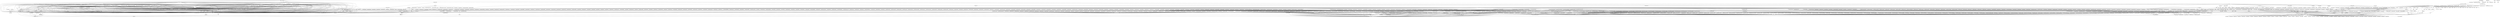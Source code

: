 digraph depends {
    node [shape=plaintext]
alsa_state -> alsa_states [style=dotted];
alsa_utils_alsactl -> libasound2;
alsa_utils_alsamixer -> libformw5;
alsa_utils_alsamixer -> libmenuw5;
alsa_utils_alsamixer -> libpanelw5;
alsa_utils_alsamixer -> libncursesw5;
alsa_utils_alsamixer -> libtinfo5;
alsa_utils_alsamixer -> libasound2;
alsa_utils_amixer -> libasound2;
alsa_utils_aplay -> libasound2;
angstrom_feed_configs -> opkg [style=dotted];
angstrom_zeroconf_audio -> avahi_daemon;
angstrom_zeroconf_audio -> pulseaudio_server;
angstrom_zeroconf_audio -> pulseaudio_module_alsa_sink;
angstrom_zeroconf_audio -> pulseaudio_module_alsa_source;
angstrom_zeroconf_audio -> pulseaudio_module_cli;
angstrom_zeroconf_audio -> pulseaudio_module_esound_protocol_unix;
angstrom_zeroconf_audio -> pulseaudio_module_simple_protocol_tcp;
angstrom_zeroconf_audio -> pulseaudio_module_native_protocol_unix;
angstrom_zeroconf_audio -> pulseaudio_module_cli_protocol_unix;
angstrom_zeroconf_audio -> pulseaudio_module_zeroconf_publish;
apm -> libapm1;
apmd -> libapm1;
avahi_autoipd -> libdaemon0;
avahi_daemon -> sysvinit_pidof;
avahi_daemon -> libavahi_common3;
avahi_daemon -> libavahi_core6;
avahi_daemon -> libdaemon0;
avahi_daemon -> libexpat1;
avahi_daemon -> libcap2;
avahi_daemon -> libdbus_1_3;
avahi_daemon -> libnss_mdns [style=dotted];
bash -> libtinfo5;
binutils_symlinks -> binutils;
bluez4 -> libusb_0_1_4;
bluez4 -> libusb_1_0_0;
bluez4 -> libglib_2_0_0;
bluez4 -> libdbus_1_3;
busybox -> busybox_mountall;
busybox -> busybox_syslog [style=dotted];
busybox_syslog -> busybox;
bzip2 -> libbz2_1;
consolekit -> hicolor_icon_theme;
consolekit -> libx11_6;
consolekit -> libxcb1;
consolekit -> libpthread_stubs0;
consolekit -> libxau6;
consolekit -> libglib_2_0_0;
consolekit -> libdbus_1_3;
consolekit -> policykit;
consolekit -> eggdbus;
consolekit -> libdbus_glib_1_2;
consolekit -> libgio_2_0_0;
consolekit -> libz1;
consolekit -> libgobject_2_0_0;
consolekit -> libgmodule_2_0_0;
consolekit -> libgthread_2_0_0;
coreutils -> libcap2;
coreutils -> libattr1;
dbus -> libexpat1;
dbus -> libdbus_1_3;
dhcp_client -> bash;
dhcp_client -> libcrypto1_0_0;
e2fsprogs -> util_linux_ng;
e2fsprogs -> e2fsprogs_badblocks;
e2fsprogs -> libe2p2;
e2fsprogs -> libcom_err2;
e2fsprogs -> libext2fs2;
e2fsprogs -> libuuid1;
e2fsprogs -> libss2;
e2fsprogs -> libblkid1;
e2fsprogs_badblocks -> libext2fs2;
e2fsprogs_badblocks -> libcom_err2;
e2fsprogs_e2fsck -> libext2fs2;
e2fsprogs_e2fsck -> libcom_err2;
e2fsprogs_e2fsck -> libblkid1;
e2fsprogs_e2fsck -> libuuid1;
e2fsprogs_e2fsck -> libe2p2;
e2fsprogs_mke2fs -> libext2fs2;
e2fsprogs_mke2fs -> libcom_err2;
e2fsprogs_mke2fs -> libblkid1;
e2fsprogs_mke2fs -> libuuid1;
e2fsprogs_mke2fs -> libe2p2;
eggdbus -> libgio_2_0_0;
eggdbus -> libz1;
eggdbus -> libgmodule_2_0_0;
eggdbus -> libdbus_glib_1_2;
eggdbus -> libdbus_1_3;
eggdbus -> libgobject_2_0_0;
eggdbus -> libgthread_2_0_0;
eggdbus -> libglib_2_0_0;
fbgrab -> libpng12_0;
fbgrab -> libz1;
fbset -> fbset_modes [style=dotted];
gawk -> gawk_common;
glibc_localedata_en_gb -> glibc_localedata_i18n;
glibc_localedata_en_gb -> glibc_localedata_translit_combining;
glibc_localedata_en_gb -> glibc_localedata_iso14651_t1;
glibc_localedata_en_gb -> glibc_localedata_en_us;
glibc_localedata_en_us -> glibc_localedata_en_gb;
glibc_localedata_en_us -> glibc_localedata_iso14651_t1;
glibc_localedata_i18n -> glibc_localedata_translit_neutral;
glibc_localedata_i18n -> glibc_localedata_iso14651_t1;
glibc_localedata_iso14651_t1 -> glibc_localedata_iso14651_t1_common;
glibc_localedata_translit_neutral -> glibc_localedata_translit_circle;
glibc_localedata_translit_neutral -> glibc_localedata_translit_cjk_compat;
glibc_localedata_translit_neutral -> glibc_localedata_translit_compat;
glibc_localedata_translit_neutral -> glibc_localedata_translit_font;
glibc_localedata_translit_neutral -> glibc_localedata_translit_fraction;
glibc_localedata_translit_neutral -> glibc_localedata_translit_narrow;
glibc_localedata_translit_neutral -> glibc_localedata_translit_small;
glibc_localedata_translit_neutral -> glibc_localedata_translit_wide;
hal -> hal_info;
hal -> udev_utils;
hal -> libdbus_1_3;
hal -> libusb_0_1_4;
hal -> libglib_2_0_0;
hal -> libdbus_glib_1_2;
hal -> libexpat1;
hal -> libblkid1;
hal -> libgobject_2_0_0;
hal -> eject [style=dotted];
inetutils -> libncurses5;
inetutils -> libtinfo5;
inetutils -> libreadline5;
initscripts -> makedevs;
kernel_module_adm1025 -> kernel_module_hwmon_vid;
kernel_module_adm1026 -> kernel_module_hwmon_vid;
kernel_module_adm9240 -> kernel_module_hwmon_vid;
kernel_module_adt7475 -> kernel_module_hwmon_vid;
kernel_module_aircable -> kernel_module_usbserial;
kernel_module_ark3116 -> kernel_module_usbserial;
kernel_module_async_memcpy -> kernel_module_async_tx;
kernel_module_async_pq -> kernel_module_async_xor;
kernel_module_async_pq -> kernel_module_async_tx;
kernel_module_async_pq -> kernel_module_xor;
kernel_module_async_pq -> kernel_module_raid6_pq;
kernel_module_async_raid6_recov -> kernel_module_raid6_pq;
kernel_module_async_raid6_recov -> kernel_module_async_tx;
kernel_module_async_xor -> kernel_module_async_tx;
kernel_module_async_xor -> kernel_module_xor;
kernel_module_atxp1 -> kernel_module_hwmon_vid;
kernel_module_b2c2_flexcop -> kernel_module_dvb_core;
kernel_module_b2c2_flexcop -> kernel_module_cx24123;
kernel_module_b2c2_flexcop -> kernel_module_cx24113;
kernel_module_b2c2_flexcop -> kernel_module_s5h1420;
kernel_module_b2c2_flexcop_usb -> kernel_module_b2c2_flexcop;
kernel_module_b2c2_flexcop_usb -> kernel_module_dvb_core;
kernel_module_b2c2_flexcop_usb -> kernel_module_cx24123;
kernel_module_b2c2_flexcop_usb -> kernel_module_cx24113;
kernel_module_b2c2_flexcop_usb -> kernel_module_s5h1420;
kernel_module_belkin_sa -> kernel_module_usbserial;
kernel_module_bsd_comp -> kernel_module_ppp_generic;
kernel_module_bsd_comp -> kernel_module_slhc;
kernel_module_btmrvl_sdio -> kernel_module_btmrvl;
kernel_module_ch341 -> kernel_module_usbserial;
kernel_module_cp210x -> kernel_module_usbserial;
kernel_module_cs53l32a -> kernel_module_v4l2_common;
kernel_module_cs53l32a -> kernel_module_videodev;
kernel_module_cs53l32a -> kernel_module_v4l1_compat;
kernel_module_cx231xx -> kernel_module_v4l2_common;
kernel_module_cx231xx -> kernel_module_videodev;
kernel_module_cx231xx -> kernel_module_v4l1_compat;
kernel_module_cx231xx -> kernel_module_videobuf_vmalloc;
kernel_module_cx231xx -> kernel_module_videobuf_core;
kernel_module_cx231xx_alsa -> kernel_module_cx231xx;
kernel_module_cx231xx_alsa -> kernel_module_v4l2_common;
kernel_module_cx231xx_alsa -> kernel_module_videodev;
kernel_module_cx231xx_alsa -> kernel_module_v4l1_compat;
kernel_module_cx231xx_alsa -> kernel_module_videobuf_vmalloc;
kernel_module_cx231xx_alsa -> kernel_module_videobuf_core;
kernel_module_cx231xx_dvb -> kernel_module_dvb_core;
kernel_module_cx231xx_dvb -> kernel_module_cx231xx;
kernel_module_cx231xx_dvb -> kernel_module_v4l2_common;
kernel_module_cx231xx_dvb -> kernel_module_videodev;
kernel_module_cx231xx_dvb -> kernel_module_v4l1_compat;
kernel_module_cx231xx_dvb -> kernel_module_videobuf_vmalloc;
kernel_module_cx231xx_dvb -> kernel_module_videobuf_core;
kernel_module_cx2341x -> kernel_module_v4l2_common;
kernel_module_cx2341x -> kernel_module_videodev;
kernel_module_cx2341x -> kernel_module_v4l1_compat;
kernel_module_cx25840 -> kernel_module_v4l2_common;
kernel_module_cx25840 -> kernel_module_videodev;
kernel_module_cx25840 -> kernel_module_v4l1_compat;
kernel_module_cyberjack -> kernel_module_usbserial;
kernel_module_cypress_m8 -> kernel_module_usbserial;
kernel_module_dib3000mc -> kernel_module_dibx000_common;
kernel_module_dib7000m -> kernel_module_dibx000_common;
kernel_module_dib7000p -> kernel_module_dibx000_common;
kernel_module_dib7000p -> kernel_module_dvb_core;
kernel_module_dib8000 -> kernel_module_dibx000_common;
kernel_module_dib8000 -> kernel_module_dvb_core;
kernel_module_digi_acceleport -> kernel_module_usbserial;
kernel_module_dm_crypt -> kernel_module_dm_mod;
kernel_module_dm_delay -> kernel_module_dm_mod;
kernel_module_dm_log -> kernel_module_dm_mod;
kernel_module_dm_mirror -> kernel_module_dm_region_hash;
kernel_module_dm_mirror -> kernel_module_dm_log;
kernel_module_dm_mirror -> kernel_module_dm_mod;
kernel_module_dm_multipath -> kernel_module_dm_mod;
kernel_module_dm_region_hash -> kernel_module_dm_log;
kernel_module_dm_region_hash -> kernel_module_dm_mod;
kernel_module_dm_round_robin -> kernel_module_dm_multipath;
kernel_module_dm_round_robin -> kernel_module_dm_mod;
kernel_module_dm_snapshot -> kernel_module_dm_mod;
kernel_module_dm_zero -> kernel_module_dm_mod;
kernel_module_dme1737 -> kernel_module_hwmon_vid;
kernel_module_dvb_usb -> kernel_module_dvb_core;
kernel_module_dvb_usb -> kernel_module_ir_core;
kernel_module_dvb_usb_a800 -> kernel_module_dvb_usb_dibusb_common;
kernel_module_dvb_usb_a800 -> kernel_module_dib3000mc;
kernel_module_dvb_usb_a800 -> kernel_module_dibx000_common;
kernel_module_dvb_usb_a800 -> kernel_module_dvb_usb;
kernel_module_dvb_usb_a800 -> kernel_module_dvb_core;
kernel_module_dvb_usb_a800 -> kernel_module_ir_core;
kernel_module_dvb_usb_af9005 -> kernel_module_dvb_usb;
kernel_module_dvb_usb_af9005 -> kernel_module_dvb_core;
kernel_module_dvb_usb_af9005 -> kernel_module_ir_core;
kernel_module_dvb_usb_af9015 -> kernel_module_dvb_usb;
kernel_module_dvb_usb_af9015 -> kernel_module_dvb_core;
kernel_module_dvb_usb_af9015 -> kernel_module_ir_core;
kernel_module_dvb_usb_anysee -> kernel_module_dvb_usb;
kernel_module_dvb_usb_anysee -> kernel_module_dvb_core;
kernel_module_dvb_usb_anysee -> kernel_module_ir_core;
kernel_module_dvb_usb_au6610 -> kernel_module_dvb_usb;
kernel_module_dvb_usb_au6610 -> kernel_module_dvb_core;
kernel_module_dvb_usb_au6610 -> kernel_module_ir_core;
kernel_module_dvb_usb_ce6230 -> kernel_module_dvb_usb;
kernel_module_dvb_usb_ce6230 -> kernel_module_dvb_core;
kernel_module_dvb_usb_ce6230 -> kernel_module_ir_core;
kernel_module_dvb_usb_cinergyt2 -> kernel_module_dvb_usb;
kernel_module_dvb_usb_cinergyt2 -> kernel_module_dvb_core;
kernel_module_dvb_usb_cinergyt2 -> kernel_module_ir_core;
kernel_module_dvb_usb_cxusb -> kernel_module_dib7000p;
kernel_module_dvb_usb_cxusb -> kernel_module_dibx000_common;
kernel_module_dvb_usb_cxusb -> kernel_module_dvb_usb;
kernel_module_dvb_usb_cxusb -> kernel_module_dvb_core;
kernel_module_dvb_usb_cxusb -> kernel_module_ir_core;
kernel_module_dvb_usb_cxusb -> kernel_module_dib0070;
kernel_module_dvb_usb_dib0700 -> kernel_module_dib7000p;
kernel_module_dvb_usb_dib0700 -> kernel_module_dib0090;
kernel_module_dvb_usb_dib0700 -> kernel_module_dib7000m;
kernel_module_dvb_usb_dib0700 -> kernel_module_dib0070;
kernel_module_dvb_usb_dib0700 -> kernel_module_dvb_usb;
kernel_module_dvb_usb_dib0700 -> kernel_module_dib8000;
kernel_module_dvb_usb_dib0700 -> kernel_module_dvb_core;
kernel_module_dvb_usb_dib0700 -> kernel_module_dib3000mc;
kernel_module_dvb_usb_dib0700 -> kernel_module_dibx000_common;
kernel_module_dvb_usb_dib0700 -> kernel_module_ir_core;
kernel_module_dvb_usb_dibusb_common -> kernel_module_dvb_usb;
kernel_module_dvb_usb_dibusb_common -> kernel_module_dvb_core;
kernel_module_dvb_usb_dibusb_common -> kernel_module_ir_core;
kernel_module_dvb_usb_dibusb_common -> kernel_module_dib3000mc;
kernel_module_dvb_usb_dibusb_common -> kernel_module_dibx000_common;
kernel_module_dvb_usb_dibusb_mb -> kernel_module_dvb_usb_dibusb_common;
kernel_module_dvb_usb_dibusb_mb -> kernel_module_dib3000mc;
kernel_module_dvb_usb_dibusb_mb -> kernel_module_dibx000_common;
kernel_module_dvb_usb_dibusb_mb -> kernel_module_dvb_usb;
kernel_module_dvb_usb_dibusb_mb -> kernel_module_dvb_core;
kernel_module_dvb_usb_dibusb_mb -> kernel_module_ir_core;
kernel_module_dvb_usb_dibusb_mc -> kernel_module_dvb_usb_dibusb_common;
kernel_module_dvb_usb_dibusb_mc -> kernel_module_dib3000mc;
kernel_module_dvb_usb_dibusb_mc -> kernel_module_dibx000_common;
kernel_module_dvb_usb_dibusb_mc -> kernel_module_dvb_usb;
kernel_module_dvb_usb_dibusb_mc -> kernel_module_dvb_core;
kernel_module_dvb_usb_dibusb_mc -> kernel_module_ir_core;
kernel_module_dvb_usb_digitv -> kernel_module_dvb_usb;
kernel_module_dvb_usb_digitv -> kernel_module_dvb_core;
kernel_module_dvb_usb_digitv -> kernel_module_ir_core;
kernel_module_dvb_usb_dtt200u -> kernel_module_dvb_usb;
kernel_module_dvb_usb_dtt200u -> kernel_module_dvb_core;
kernel_module_dvb_usb_dtt200u -> kernel_module_ir_core;
kernel_module_dvb_usb_dtv5100 -> kernel_module_dvb_usb;
kernel_module_dvb_usb_dtv5100 -> kernel_module_dvb_core;
kernel_module_dvb_usb_dtv5100 -> kernel_module_ir_core;
kernel_module_dvb_usb_dw2102 -> kernel_module_dvb_usb;
kernel_module_dvb_usb_dw2102 -> kernel_module_dvb_core;
kernel_module_dvb_usb_dw2102 -> kernel_module_ir_core;
kernel_module_dvb_usb_ec168 -> kernel_module_dvb_usb;
kernel_module_dvb_usb_ec168 -> kernel_module_dvb_core;
kernel_module_dvb_usb_ec168 -> kernel_module_ir_core;
kernel_module_dvb_usb_friio -> kernel_module_dvb_usb;
kernel_module_dvb_usb_friio -> kernel_module_dvb_core;
kernel_module_dvb_usb_friio -> kernel_module_ir_core;
kernel_module_dvb_usb_gl861 -> kernel_module_dvb_usb;
kernel_module_dvb_usb_gl861 -> kernel_module_dvb_core;
kernel_module_dvb_usb_gl861 -> kernel_module_ir_core;
kernel_module_dvb_usb_gp8psk -> kernel_module_dvb_usb;
kernel_module_dvb_usb_gp8psk -> kernel_module_dvb_core;
kernel_module_dvb_usb_gp8psk -> kernel_module_ir_core;
kernel_module_dvb_usb_m920x -> kernel_module_dvb_usb;
kernel_module_dvb_usb_m920x -> kernel_module_dvb_core;
kernel_module_dvb_usb_m920x -> kernel_module_ir_core;
kernel_module_dvb_usb_nova_t_usb2 -> kernel_module_dvb_usb_dibusb_common;
kernel_module_dvb_usb_nova_t_usb2 -> kernel_module_dib3000mc;
kernel_module_dvb_usb_nova_t_usb2 -> kernel_module_dibx000_common;
kernel_module_dvb_usb_nova_t_usb2 -> kernel_module_dvb_usb;
kernel_module_dvb_usb_nova_t_usb2 -> kernel_module_dvb_core;
kernel_module_dvb_usb_nova_t_usb2 -> kernel_module_ir_core;
kernel_module_dvb_usb_opera -> kernel_module_dvb_usb;
kernel_module_dvb_usb_opera -> kernel_module_dvb_core;
kernel_module_dvb_usb_opera -> kernel_module_ir_core;
kernel_module_dvb_usb_ttusb2 -> kernel_module_dvb_usb;
kernel_module_dvb_usb_ttusb2 -> kernel_module_dvb_core;
kernel_module_dvb_usb_ttusb2 -> kernel_module_ir_core;
kernel_module_dvb_usb_umt_010 -> kernel_module_dvb_usb_dibusb_common;
kernel_module_dvb_usb_umt_010 -> kernel_module_dib3000mc;
kernel_module_dvb_usb_umt_010 -> kernel_module_dibx000_common;
kernel_module_dvb_usb_umt_010 -> kernel_module_dvb_usb;
kernel_module_dvb_usb_umt_010 -> kernel_module_dvb_core;
kernel_module_dvb_usb_umt_010 -> kernel_module_ir_core;
kernel_module_dvb_usb_vp702x -> kernel_module_dvb_usb;
kernel_module_dvb_usb_vp702x -> kernel_module_dvb_core;
kernel_module_dvb_usb_vp702x -> kernel_module_ir_core;
kernel_module_dvb_usb_vp7045 -> kernel_module_dvb_usb;
kernel_module_dvb_usb_vp7045 -> kernel_module_dvb_core;
kernel_module_dvb_usb_vp7045 -> kernel_module_ir_core;
kernel_module_em28xx -> kernel_module_v4l2_common;
kernel_module_em28xx -> kernel_module_videodev;
kernel_module_em28xx -> kernel_module_v4l1_compat;
kernel_module_em28xx -> kernel_module_ir_core;
kernel_module_em28xx -> kernel_module_videobuf_vmalloc;
kernel_module_em28xx -> kernel_module_videobuf_core;
kernel_module_em28xx -> kernel_module_tveeprom;
kernel_module_em28xx_alsa -> kernel_module_em28xx;
kernel_module_em28xx_alsa -> kernel_module_v4l2_common;
kernel_module_em28xx_alsa -> kernel_module_videodev;
kernel_module_em28xx_alsa -> kernel_module_v4l1_compat;
kernel_module_em28xx_alsa -> kernel_module_ir_core;
kernel_module_em28xx_alsa -> kernel_module_videobuf_vmalloc;
kernel_module_em28xx_alsa -> kernel_module_videobuf_core;
kernel_module_em28xx_alsa -> kernel_module_tveeprom;
kernel_module_em28xx_dvb -> kernel_module_dvb_core;
kernel_module_em28xx_dvb -> kernel_module_em28xx;
kernel_module_em28xx_dvb -> kernel_module_v4l2_common;
kernel_module_em28xx_dvb -> kernel_module_videodev;
kernel_module_em28xx_dvb -> kernel_module_v4l1_compat;
kernel_module_em28xx_dvb -> kernel_module_ir_core;
kernel_module_em28xx_dvb -> kernel_module_videobuf_vmalloc;
kernel_module_em28xx_dvb -> kernel_module_videobuf_core;
kernel_module_em28xx_dvb -> kernel_module_tveeprom;
kernel_module_empeg -> kernel_module_usbserial;
kernel_module_et61x251 -> kernel_module_videodev;
kernel_module_et61x251 -> kernel_module_v4l1_compat;
kernel_module_faulty -> kernel_module_md_mod;
kernel_module_ftdi_sio -> kernel_module_usbserial;
kernel_module_funsoft -> kernel_module_usbserial;
kernel_module_garmin_gps -> kernel_module_usbserial;
kernel_module_gl520sm -> kernel_module_hwmon_vid;
kernel_module_gspca_conex -> kernel_module_gspca_main;
kernel_module_gspca_conex -> kernel_module_videodev;
kernel_module_gspca_conex -> kernel_module_v4l1_compat;
kernel_module_gspca_etoms -> kernel_module_gspca_main;
kernel_module_gspca_etoms -> kernel_module_videodev;
kernel_module_gspca_etoms -> kernel_module_v4l1_compat;
kernel_module_gspca_finepix -> kernel_module_gspca_main;
kernel_module_gspca_finepix -> kernel_module_videodev;
kernel_module_gspca_finepix -> kernel_module_v4l1_compat;
kernel_module_gspca_m5602 -> kernel_module_gspca_main;
kernel_module_gspca_m5602 -> kernel_module_videodev;
kernel_module_gspca_m5602 -> kernel_module_v4l1_compat;
kernel_module_gspca_main -> kernel_module_videodev;
kernel_module_gspca_main -> kernel_module_v4l1_compat;
kernel_module_gspca_mars -> kernel_module_gspca_main;
kernel_module_gspca_mars -> kernel_module_videodev;
kernel_module_gspca_mars -> kernel_module_v4l1_compat;
kernel_module_gspca_ov519 -> kernel_module_gspca_main;
kernel_module_gspca_ov519 -> kernel_module_videodev;
kernel_module_gspca_ov519 -> kernel_module_v4l1_compat;
kernel_module_gspca_ov534 -> kernel_module_gspca_main;
kernel_module_gspca_ov534 -> kernel_module_videodev;
kernel_module_gspca_ov534 -> kernel_module_v4l1_compat;
kernel_module_gspca_pac207 -> kernel_module_gspca_main;
kernel_module_gspca_pac207 -> kernel_module_videodev;
kernel_module_gspca_pac207 -> kernel_module_v4l1_compat;
kernel_module_gspca_pac7311 -> kernel_module_gspca_main;
kernel_module_gspca_pac7311 -> kernel_module_videodev;
kernel_module_gspca_pac7311 -> kernel_module_v4l1_compat;
kernel_module_gspca_sonixb -> kernel_module_gspca_main;
kernel_module_gspca_sonixb -> kernel_module_videodev;
kernel_module_gspca_sonixb -> kernel_module_v4l1_compat;
kernel_module_gspca_sonixj -> kernel_module_gspca_main;
kernel_module_gspca_sonixj -> kernel_module_videodev;
kernel_module_gspca_sonixj -> kernel_module_v4l1_compat;
kernel_module_gspca_spca500 -> kernel_module_gspca_main;
kernel_module_gspca_spca500 -> kernel_module_videodev;
kernel_module_gspca_spca500 -> kernel_module_v4l1_compat;
kernel_module_gspca_spca501 -> kernel_module_gspca_main;
kernel_module_gspca_spca501 -> kernel_module_videodev;
kernel_module_gspca_spca501 -> kernel_module_v4l1_compat;
kernel_module_gspca_spca505 -> kernel_module_gspca_main;
kernel_module_gspca_spca505 -> kernel_module_videodev;
kernel_module_gspca_spca505 -> kernel_module_v4l1_compat;
kernel_module_gspca_spca506 -> kernel_module_gspca_main;
kernel_module_gspca_spca506 -> kernel_module_videodev;
kernel_module_gspca_spca506 -> kernel_module_v4l1_compat;
kernel_module_gspca_spca508 -> kernel_module_gspca_main;
kernel_module_gspca_spca508 -> kernel_module_videodev;
kernel_module_gspca_spca508 -> kernel_module_v4l1_compat;
kernel_module_gspca_spca561 -> kernel_module_gspca_main;
kernel_module_gspca_spca561 -> kernel_module_videodev;
kernel_module_gspca_spca561 -> kernel_module_v4l1_compat;
kernel_module_gspca_stk014 -> kernel_module_gspca_main;
kernel_module_gspca_stk014 -> kernel_module_videodev;
kernel_module_gspca_stk014 -> kernel_module_v4l1_compat;
kernel_module_gspca_stv06xx -> kernel_module_gspca_main;
kernel_module_gspca_stv06xx -> kernel_module_videodev;
kernel_module_gspca_stv06xx -> kernel_module_v4l1_compat;
kernel_module_gspca_sunplus -> kernel_module_gspca_main;
kernel_module_gspca_sunplus -> kernel_module_videodev;
kernel_module_gspca_sunplus -> kernel_module_v4l1_compat;
kernel_module_gspca_t613 -> kernel_module_gspca_main;
kernel_module_gspca_t613 -> kernel_module_videodev;
kernel_module_gspca_t613 -> kernel_module_v4l1_compat;
kernel_module_gspca_tv8532 -> kernel_module_gspca_main;
kernel_module_gspca_tv8532 -> kernel_module_videodev;
kernel_module_gspca_tv8532 -> kernel_module_v4l1_compat;
kernel_module_gspca_vc032x -> kernel_module_gspca_main;
kernel_module_gspca_vc032x -> kernel_module_videodev;
kernel_module_gspca_vc032x -> kernel_module_v4l1_compat;
kernel_module_gspca_zc3xx -> kernel_module_gspca_main;
kernel_module_gspca_zc3xx -> kernel_module_videodev;
kernel_module_gspca_zc3xx -> kernel_module_v4l1_compat;
kernel_module_hdpvr -> kernel_module_v4l2_common;
kernel_module_hdpvr -> kernel_module_videodev;
kernel_module_hdpvr -> kernel_module_v4l1_compat;
kernel_module_hostap -> kernel_module_lib80211;
kernel_module_hp4x -> kernel_module_usbserial;
kernel_module_ibmcam -> kernel_module_usbvideo;
kernel_module_ibmcam -> kernel_module_videodev;
kernel_module_ibmcam -> kernel_module_v4l1_compat;
kernel_module_io_edgeport -> kernel_module_usbserial;
kernel_module_io_ti -> kernel_module_usbserial;
kernel_module_ipaq -> kernel_module_usbserial;
kernel_module_ipw -> kernel_module_usbserial;
kernel_module_ir_common -> kernel_module_ir_core;
kernel_module_ir_jvc_decoder -> kernel_module_ir_core;
kernel_module_ir_kbd_i2c -> kernel_module_ir_core;
kernel_module_ir_lirc_codec -> kernel_module_lirc_dev;
kernel_module_ir_lirc_codec -> kernel_module_ir_core;
kernel_module_ir_nec_decoder -> kernel_module_ir_core;
kernel_module_ir_rc5_decoder -> kernel_module_ir_core;
kernel_module_ir_rc6_decoder -> kernel_module_ir_core;
kernel_module_ir_sony_decoder -> kernel_module_ir_core;
kernel_module_ir_usb -> kernel_module_usbserial;
kernel_module_it87 -> kernel_module_hwmon_vid;
kernel_module_iuu_phoenix -> kernel_module_usbserial;
kernel_module_keyspan -> kernel_module_usbserial;
kernel_module_keyspan_pda -> kernel_module_usbserial;
kernel_module_kl5kusb105 -> kernel_module_usbserial;
kernel_module_kobil_sct -> kernel_module_usbserial;
kernel_module_konicawc -> kernel_module_usbvideo;
kernel_module_konicawc -> kernel_module_videodev;
kernel_module_konicawc -> kernel_module_v4l1_compat;
kernel_module_lgdt3305 -> kernel_module_dvb_core;
kernel_module_lgdt330x -> kernel_module_dvb_core;
kernel_module_lib80211_crypt_ccmp -> kernel_module_lib80211;
kernel_module_lib80211_crypt_tkip -> kernel_module_lib80211;
kernel_module_lib80211_crypt_wep -> kernel_module_lib80211;
kernel_module_libertas -> kernel_module_lib80211;
kernel_module_libertas_sdio -> kernel_module_libertas;
kernel_module_libertas_sdio -> kernel_module_lib80211;
kernel_module_linear -> kernel_module_md_mod;
kernel_module_lis3lv02d -> kernel_module_input_polldev;
kernel_module_lis3lv02d_i2c -> kernel_module_lis3lv02d;
kernel_module_lis3lv02d_i2c -> kernel_module_input_polldev;
kernel_module_lis3lv02d_spi -> kernel_module_lis3lv02d;
kernel_module_lis3lv02d_spi -> kernel_module_input_polldev;
kernel_module_lm78 -> kernel_module_hwmon_vid;
kernel_module_lm85 -> kernel_module_hwmon_vid;
kernel_module_lm87 -> kernel_module_hwmon_vid;
kernel_module_lm93 -> kernel_module_hwmon_vid;
kernel_module_lrw -> kernel_module_gf128mul;
kernel_module_max7301 -> kernel_module_max730x;
kernel_module_mct_u232 -> kernel_module_usbserial;
kernel_module_mos7720 -> kernel_module_usbserial;
kernel_module_mos7840 -> kernel_module_usbserial;
kernel_module_moto_modem -> kernel_module_usbserial;
kernel_module_msp3400 -> kernel_module_v4l2_common;
kernel_module_msp3400 -> kernel_module_videodev;
kernel_module_msp3400 -> kernel_module_v4l1_compat;
kernel_module_mt9v011 -> kernel_module_v4l2_common;
kernel_module_mt9v011 -> kernel_module_videodev;
kernel_module_mt9v011 -> kernel_module_v4l1_compat;
kernel_module_multipath -> kernel_module_md_mod;
kernel_module_navman -> kernel_module_usbserial;
kernel_module_omninet -> kernel_module_usbserial;
kernel_module_opticon -> kernel_module_usbserial;
kernel_module_option -> kernel_module_usb_wwan;
kernel_module_option -> kernel_module_usbserial;
kernel_module_oti6858 -> kernel_module_usbserial;
kernel_module_p54usb -> kernel_module_p54common;
kernel_module_pc87360 -> kernel_module_hwmon_vid;
kernel_module_pktcdvd -> kernel_module_cdrom;
kernel_module_pl2303 -> kernel_module_usbserial;
kernel_module_ppp_async -> kernel_module_ppp_generic;
kernel_module_ppp_async -> kernel_module_slhc;
kernel_module_ppp_deflate -> kernel_module_ppp_generic;
kernel_module_ppp_deflate -> kernel_module_slhc;
kernel_module_ppp_generic -> kernel_module_slhc;
kernel_module_ppp_mppe -> kernel_module_ppp_generic;
kernel_module_ppp_mppe -> kernel_module_slhc;
kernel_module_ppp_synctty -> kernel_module_ppp_generic;
kernel_module_ppp_synctty -> kernel_module_slhc;
kernel_module_pppoe -> kernel_module_pppox;
kernel_module_pppoe -> kernel_module_ppp_generic;
kernel_module_pppoe -> kernel_module_slhc;
kernel_module_pppox -> kernel_module_ppp_generic;
kernel_module_pppox -> kernel_module_slhc;
kernel_module_pvrusb2 -> kernel_module_dvb_core;
kernel_module_pvrusb2 -> kernel_module_cx2341x;
kernel_module_pvrusb2 -> kernel_module_v4l2_common;
kernel_module_pvrusb2 -> kernel_module_videodev;
kernel_module_pvrusb2 -> kernel_module_v4l1_compat;
kernel_module_pvrusb2 -> kernel_module_tveeprom;
kernel_module_pwc -> kernel_module_videodev;
kernel_module_pwc -> kernel_module_v4l1_compat;
kernel_module_qcserial -> kernel_module_usb_wwan;
kernel_module_qcserial -> kernel_module_usbserial;
kernel_module_raid0 -> kernel_module_md_mod;
kernel_module_raid1 -> kernel_module_md_mod;
kernel_module_raid10 -> kernel_module_md_mod;
kernel_module_raid456 -> kernel_module_md_mod;
kernel_module_raid456 -> kernel_module_async_pq;
kernel_module_raid456 -> kernel_module_async_xor;
kernel_module_raid456 -> kernel_module_xor;
kernel_module_raid456 -> kernel_module_async_memcpy;
kernel_module_raid456 -> kernel_module_async_raid6_recov;
kernel_module_raid456 -> kernel_module_raid6_pq;
kernel_module_raid456 -> kernel_module_async_tx;
kernel_module_rc_adstech_dvb_t_pci -> kernel_module_ir_core;
kernel_module_rc_apac_viewcomp -> kernel_module_ir_core;
kernel_module_rc_asus_pc39 -> kernel_module_ir_core;
kernel_module_rc_ati_tv_wonder_hd_600 -> kernel_module_ir_core;
kernel_module_rc_avermedia -> kernel_module_ir_core;
kernel_module_rc_avermedia_a16d -> kernel_module_ir_core;
kernel_module_rc_avermedia_cardbus -> kernel_module_ir_core;
kernel_module_rc_avermedia_dvbt -> kernel_module_ir_core;
kernel_module_rc_avermedia_m135a -> kernel_module_ir_core;
kernel_module_rc_avermedia_m733a_rm_k6 -> kernel_module_ir_core;
kernel_module_rc_avertv_303 -> kernel_module_ir_core;
kernel_module_rc_behold -> kernel_module_ir_core;
kernel_module_rc_behold_columbus -> kernel_module_ir_core;
kernel_module_rc_budget_ci_old -> kernel_module_ir_core;
kernel_module_rc_cinergy -> kernel_module_ir_core;
kernel_module_rc_cinergy_1400 -> kernel_module_ir_core;
kernel_module_rc_dib0700_nec -> kernel_module_ir_core;
kernel_module_rc_dib0700_rc5 -> kernel_module_ir_core;
kernel_module_rc_dm1105_nec -> kernel_module_ir_core;
kernel_module_rc_dntv_live_dvb_t -> kernel_module_ir_core;
kernel_module_rc_dntv_live_dvbt_pro -> kernel_module_ir_core;
kernel_module_rc_em_terratec -> kernel_module_ir_core;
kernel_module_rc_encore_enltv -> kernel_module_ir_core;
kernel_module_rc_encore_enltv_fm53 -> kernel_module_ir_core;
kernel_module_rc_encore_enltv2 -> kernel_module_ir_core;
kernel_module_rc_evga_indtube -> kernel_module_ir_core;
kernel_module_rc_eztv -> kernel_module_ir_core;
kernel_module_rc_flydvb -> kernel_module_ir_core;
kernel_module_rc_flyvideo -> kernel_module_ir_core;
kernel_module_rc_fusionhdtv_mce -> kernel_module_ir_core;
kernel_module_rc_gadmei_rm008z -> kernel_module_ir_core;
kernel_module_rc_genius_tvgo_a11mce -> kernel_module_ir_core;
kernel_module_rc_gotview7135 -> kernel_module_ir_core;
kernel_module_rc_hauppauge_new -> kernel_module_ir_core;
kernel_module_rc_imon_mce -> kernel_module_ir_core;
kernel_module_rc_imon_pad -> kernel_module_ir_core;
kernel_module_rc_iodata_bctv7e -> kernel_module_ir_core;
kernel_module_rc_kaiomy -> kernel_module_ir_core;
kernel_module_rc_kworld_315u -> kernel_module_ir_core;
kernel_module_rc_kworld_plus_tv_analog -> kernel_module_ir_core;
kernel_module_rc_lirc -> kernel_module_ir_core;
kernel_module_rc_manli -> kernel_module_ir_core;
kernel_module_rc_msi_tvanywhere -> kernel_module_ir_core;
kernel_module_rc_msi_tvanywhere_plus -> kernel_module_ir_core;
kernel_module_rc_nebula -> kernel_module_ir_core;
kernel_module_rc_nec_terratec_cinergy_xs -> kernel_module_ir_core;
kernel_module_rc_norwood -> kernel_module_ir_core;
kernel_module_rc_npgtech -> kernel_module_ir_core;
kernel_module_rc_pctv_sedna -> kernel_module_ir_core;
kernel_module_rc_pinnacle_color -> kernel_module_ir_core;
kernel_module_rc_pinnacle_grey -> kernel_module_ir_core;
kernel_module_rc_pinnacle_pctv_hd -> kernel_module_ir_core;
kernel_module_rc_pixelview -> kernel_module_ir_core;
kernel_module_rc_pixelview_mk12 -> kernel_module_ir_core;
kernel_module_rc_pixelview_new -> kernel_module_ir_core;
kernel_module_rc_powercolor_real_angel -> kernel_module_ir_core;
kernel_module_rc_proteus_2309 -> kernel_module_ir_core;
kernel_module_rc_purpletv -> kernel_module_ir_core;
kernel_module_rc_pv951 -> kernel_module_ir_core;
kernel_module_rc_rc5_hauppauge_new -> kernel_module_ir_core;
kernel_module_rc_rc5_streamzap -> kernel_module_ir_core;
kernel_module_rc_rc5_tv -> kernel_module_ir_core;
kernel_module_rc_rc6_mce -> kernel_module_ir_core;
kernel_module_rc_real_audio_220_32_keys -> kernel_module_ir_core;
kernel_module_rc_tbs_nec -> kernel_module_ir_core;
kernel_module_rc_terratec_cinergy_xs -> kernel_module_ir_core;
kernel_module_rc_tevii_nec -> kernel_module_ir_core;
kernel_module_rc_tt_1500 -> kernel_module_ir_core;
kernel_module_rc_videomate_s350 -> kernel_module_ir_core;
kernel_module_rc_videomate_tv_pvr -> kernel_module_ir_core;
kernel_module_rc_winfast -> kernel_module_ir_core;
kernel_module_rc_winfast_usbii_deluxe -> kernel_module_ir_core;
kernel_module_rndis_wlan -> kernel_module_rndis_host;
kernel_module_rt2500usb -> kernel_module_rt2x00usb;
kernel_module_rt2500usb -> kernel_module_rt2x00lib;
kernel_module_rt2800lib -> kernel_module_rt2x00lib;
kernel_module_rt2800usb -> kernel_module_rt2800lib;
kernel_module_rt2800usb -> kernel_module_rt2x00usb;
kernel_module_rt2800usb -> kernel_module_rt2x00lib;
kernel_module_rt2x00usb -> kernel_module_rt2x00lib;
kernel_module_rt73usb -> kernel_module_rt2x00usb;
kernel_module_rt73usb -> kernel_module_rt2x00lib;
kernel_module_rtl8187 -> kernel_module_eeprom_93cx6;
kernel_module_s2255drv -> kernel_module_videobuf_vmalloc;
kernel_module_s2255drv -> kernel_module_videobuf_core;
kernel_module_s2255drv -> kernel_module_v4l2_common;
kernel_module_s2255drv -> kernel_module_videodev;
kernel_module_s2255drv -> kernel_module_v4l1_compat;
kernel_module_saa7115 -> kernel_module_v4l2_common;
kernel_module_saa7115 -> kernel_module_videodev;
kernel_module_saa7115 -> kernel_module_v4l1_compat;
kernel_module_safe_serial -> kernel_module_usbserial;
kernel_module_se401 -> kernel_module_videodev;
kernel_module_se401 -> kernel_module_v4l1_compat;
kernel_module_siemens_mpi -> kernel_module_usbserial;
kernel_module_sierra -> kernel_module_usbserial;
kernel_module_sit -> kernel_module_tunnel4;
kernel_module_sit -> kernel_module_ipv6;
kernel_module_smsc47m192 -> kernel_module_hwmon_vid;
kernel_module_smsdvb -> kernel_module_dvb_core;
kernel_module_smsdvb -> kernel_module_smsmdtv;
kernel_module_smsdvb -> kernel_module_ir_core;
kernel_module_smsmdtv -> kernel_module_ir_core;
kernel_module_sn9c102 -> kernel_module_videodev;
kernel_module_sn9c102 -> kernel_module_v4l1_compat;
kernel_module_snd_seq -> kernel_module_snd_seq_device;
kernel_module_snd_seq_midi -> kernel_module_snd_seq_midi_event;
kernel_module_snd_seq_midi -> kernel_module_snd_seq;
kernel_module_snd_seq_midi -> kernel_module_snd_seq_device;
kernel_module_snd_seq_midi_event -> kernel_module_snd_seq;
kernel_module_snd_seq_midi_event -> kernel_module_snd_seq_device;
kernel_module_snd_seq_oss -> kernel_module_snd_seq_midi_event;
kernel_module_snd_seq_oss -> kernel_module_snd_seq;
kernel_module_snd_seq_oss -> kernel_module_snd_seq_device;
kernel_module_spcp8x5 -> kernel_module_usbserial;
kernel_module_sr_mod -> kernel_module_cdrom;
kernel_module_stkwebcam -> kernel_module_videodev;
kernel_module_stkwebcam -> kernel_module_v4l1_compat;
kernel_module_stv0299 -> kernel_module_dvb_core;
kernel_module_symbolserial -> kernel_module_usbserial;
kernel_module_ti_usb_3410_5052 -> kernel_module_usbserial;
kernel_module_tuner -> kernel_module_v4l2_common;
kernel_module_tuner -> kernel_module_videodev;
kernel_module_tuner -> kernel_module_v4l1_compat;
kernel_module_tuner_simple -> kernel_module_tuner_types;
kernel_module_tvp5150 -> kernel_module_v4l2_common;
kernel_module_tvp5150 -> kernel_module_videodev;
kernel_module_tvp5150 -> kernel_module_v4l1_compat;
kernel_module_twofish_generic -> kernel_module_twofish_common;
kernel_module_ultracam -> kernel_module_usbvideo;
kernel_module_ultracam -> kernel_module_videodev;
kernel_module_ultracam -> kernel_module_v4l1_compat;
kernel_module_usb_wwan -> kernel_module_usbserial;
kernel_module_usb8xxx -> kernel_module_libertas;
kernel_module_usb8xxx -> kernel_module_lib80211;
kernel_module_usbvideo -> kernel_module_videodev;
kernel_module_usbvideo -> kernel_module_v4l1_compat;
kernel_module_usbvision -> kernel_module_v4l2_common;
kernel_module_usbvision -> kernel_module_videodev;
kernel_module_usbvision -> kernel_module_v4l1_compat;
kernel_module_uvcvideo -> kernel_module_videodev;
kernel_module_uvcvideo -> kernel_module_v4l1_compat;
kernel_module_v4l2_common -> kernel_module_videodev;
kernel_module_v4l2_common -> kernel_module_v4l1_compat;
kernel_module_vicam -> kernel_module_videodev;
kernel_module_vicam -> kernel_module_v4l1_compat;
kernel_module_videobuf_dvb -> kernel_module_dvb_core;
kernel_module_videobuf_dvb -> kernel_module_videobuf_core;
kernel_module_videobuf_vmalloc -> kernel_module_videobuf_core;
kernel_module_videodev -> kernel_module_v4l1_compat;
kernel_module_visor -> kernel_module_usbserial;
kernel_module_vt1211 -> kernel_module_hwmon_vid;
kernel_module_w83627ehf -> kernel_module_hwmon_vid;
kernel_module_w83627hf -> kernel_module_hwmon_vid;
kernel_module_w83781d -> kernel_module_hwmon_vid;
kernel_module_w83791d -> kernel_module_hwmon_vid;
kernel_module_w83793 -> kernel_module_hwmon_vid;
kernel_module_whiteheat -> kernel_module_usbserial;
kernel_module_wm8775 -> kernel_module_v4l2_common;
kernel_module_wm8775 -> kernel_module_videodev;
kernel_module_wm8775 -> kernel_module_v4l1_compat;
kernel_module_xfrm6_mode_beet -> kernel_module_ipv6;
kernel_module_xfrm6_mode_tunnel -> kernel_module_ipv6;
kernel_module_zr364xx -> kernel_module_videodev;
kernel_module_zr364xx -> kernel_module_v4l1_compat;
kernel_module_zr364xx -> kernel_module_videobuf_vmalloc;
kernel_module_zr364xx -> kernel_module_videobuf_core;
kernel_modules -> kernel [style=dotted];
kernel_modules -> kernel_firmware_trigger_code_fix [style=dotted];
kernel_modules -> kernel_firmware_trigger_code [style=dotted];
kernel_modules -> kernel_firmware_new_code_fix [style=dotted];
kernel_modules -> kernel_firmware_new_code [style=dotted];
kernel_modules -> kernel_firmware_down3 [style=dotted];
kernel_modules -> kernel_firmware_mts_edge [style=dotted];
kernel_modules -> kernel_firmware_whiteheat [style=dotted];
kernel_modules -> kernel_firmware_ti_5052 [style=dotted];
kernel_modules -> kernel_firmware_whiteheat_loader [style=dotted];
kernel_modules -> kernel_firmware_ti_3410 [style=dotted];
kernel_modules -> kernel_firmware_mts_gsm [style=dotted];
kernel_modules -> kernel_firmware_mts_cdma [style=dotted];
kernel_modules -> kernel_firmware_bitstream [style=dotted];
kernel_modules -> kernel_firmware_loader [style=dotted];
kernel_modules -> kernel_firmware_firmware [style=dotted];
kernel_modules -> kernel_firmware_xircom_pgs [style=dotted];
kernel_modules -> kernel_firmware_keyspan_pda [style=dotted];
kernel_modules -> kernel_firmware_midi [style=dotted];
kernel_modules -> kernel_firmware_spdif [style=dotted];
kernel_modules -> kernel_firmware_down [style=dotted];
kernel_modules -> kernel_firmware_boot2 [style=dotted];
kernel_modules -> kernel_firmware_down2 [style=dotted];
kernel_modules -> kernel_firmware_boot [style=dotted];
kernel_modules -> kernel_module_cast5 [style=dotted];
kernel_modules -> kernel_module_blowfish [style=dotted];
kernel_modules -> kernel_module_wp512 [style=dotted];
kernel_modules -> kernel_module_lrw [style=dotted];
kernel_modules -> kernel_module_anubis [style=dotted];
kernel_modules -> kernel_module_sha256_generic [style=dotted];
kernel_modules -> kernel_module_cryptd [style=dotted];
kernel_modules -> kernel_module_cast6 [style=dotted];
kernel_modules -> kernel_module_tea [style=dotted];
kernel_modules -> kernel_module_serpent [style=dotted];
kernel_modules -> kernel_module_sha512_generic [style=dotted];
kernel_modules -> kernel_module_sha1_generic [style=dotted];
kernel_modules -> kernel_module_pcbc [style=dotted];
kernel_modules -> kernel_module_tgr192 [style=dotted];
kernel_modules -> kernel_module_crypto_null [style=dotted];
kernel_modules -> kernel_module_twofish_generic [style=dotted];
kernel_modules -> kernel_module_camellia [style=dotted];
kernel_modules -> kernel_module_hmac [style=dotted];
kernel_modules -> kernel_module_khazad [style=dotted];
kernel_modules -> kernel_module_md4 [style=dotted];
kernel_modules -> kernel_module_fcrypt [style=dotted];
kernel_modules -> kernel_module_xcbc [style=dotted];
kernel_modules -> kernel_module_tcrypt [style=dotted];
kernel_modules -> kernel_module_power_supply [style=dotted];
kernel_modules -> kernel_module_linear [style=dotted];
kernel_modules -> kernel_module_raid456 [style=dotted];
kernel_modules -> kernel_module_dm_round_robin [style=dotted];
kernel_modules -> kernel_module_dm_delay [style=dotted];
kernel_modules -> kernel_module_dm_zero [style=dotted];
kernel_modules -> kernel_module_faulty [style=dotted];
kernel_modules -> kernel_module_dm_crypt [style=dotted];
kernel_modules -> kernel_module_multipath [style=dotted];
kernel_modules -> kernel_module_dm_snapshot [style=dotted];
kernel_modules -> kernel_module_dm_mirror [style=dotted];
kernel_modules -> kernel_module_raid10 [style=dotted];
kernel_modules -> kernel_module_raid0 [style=dotted];
kernel_modules -> kernel_module_raid1 [style=dotted];
kernel_modules -> kernel_module_adt7462 [style=dotted];
kernel_modules -> kernel_module_tmp401 [style=dotted];
kernel_modules -> kernel_module_gl520sm [style=dotted];
kernel_modules -> kernel_module_sht15 [style=dotted];
kernel_modules -> kernel_module_f75375s [style=dotted];
kernel_modules -> kernel_module_lm85 [style=dotted];
kernel_modules -> kernel_module_ltc4245 [style=dotted];
kernel_modules -> kernel_module_gl518sm [style=dotted];
kernel_modules -> kernel_module_g760a [style=dotted];
kernel_modules -> kernel_module_lm93 [style=dotted];
kernel_modules -> kernel_module_w83791d [style=dotted];
kernel_modules -> kernel_module_w83792d [style=dotted];
kernel_modules -> kernel_module_ad7414 [style=dotted];
kernel_modules -> kernel_module_lm70 [style=dotted];
kernel_modules -> kernel_module_thmc50 [style=dotted];
kernel_modules -> kernel_module_ltc4215 [style=dotted];
kernel_modules -> kernel_module_adt7470 [style=dotted];
kernel_modules -> kernel_module_w83l786ng [style=dotted];
kernel_modules -> kernel_module_pc87360 [style=dotted];
kernel_modules -> kernel_module_lis3lv02d_i2c [style=dotted];
kernel_modules -> kernel_module_lm77 [style=dotted];
kernel_modules -> kernel_module_lm63 [style=dotted];
kernel_modules -> kernel_module_ads7828 [style=dotted];
kernel_modules -> kernel_module_w83793 [style=dotted];
kernel_modules -> kernel_module_lm87 [style=dotted];
kernel_modules -> kernel_module_smsc47b397 [style=dotted];
kernel_modules -> kernel_module_smsc47m192 [style=dotted];
kernel_modules -> kernel_module_max1111 [style=dotted];
kernel_modules -> kernel_module_w83627ehf [style=dotted];
kernel_modules -> kernel_module_vt1211 [style=dotted];
kernel_modules -> kernel_module_tmp421 [style=dotted];
kernel_modules -> kernel_module_adcxx [style=dotted];
kernel_modules -> kernel_module_pcf8591 [style=dotted];
kernel_modules -> kernel_module_amc6821 [style=dotted];
kernel_modules -> kernel_module_ad7418 [style=dotted];
kernel_modules -> kernel_module_max1619 [style=dotted];
kernel_modules -> kernel_module_max6650 [style=dotted];
kernel_modules -> kernel_module_adm1021 [style=dotted];
kernel_modules -> kernel_module_f71882fg [style=dotted];
kernel_modules -> kernel_module_adm1029 [style=dotted];
kernel_modules -> kernel_module_w83627hf [style=dotted];
kernel_modules -> kernel_module_adm1026 [style=dotted];
kernel_modules -> kernel_module_f71805f [style=dotted];
kernel_modules -> kernel_module_dme1737 [style=dotted];
kernel_modules -> kernel_module_w83781d [style=dotted];
kernel_modules -> kernel_module_adm1031 [style=dotted];
kernel_modules -> kernel_module_adm9240 [style=dotted];
kernel_modules -> kernel_module_w83l785ts [style=dotted];
kernel_modules -> kernel_module_it87 [style=dotted];
kernel_modules -> kernel_module_lm90 [style=dotted];
kernel_modules -> kernel_module_pc87427 [style=dotted];
kernel_modules -> kernel_module_lis3lv02d_spi [style=dotted];
kernel_modules -> kernel_module_lm80 [style=dotted];
kernel_modules -> kernel_module_atxp1 [style=dotted];
kernel_modules -> kernel_module_lm83 [style=dotted];
kernel_modules -> kernel_module_lm92 [style=dotted];
kernel_modules -> kernel_module_adm1025 [style=dotted];
kernel_modules -> kernel_module_lm75 [style=dotted];
kernel_modules -> kernel_module_lm78 [style=dotted];
kernel_modules -> kernel_module_adt7475 [style=dotted];
kernel_modules -> kernel_module_lm73 [style=dotted];
kernel_modules -> kernel_module_ds1621 [style=dotted];
kernel_modules -> kernel_module_smsc47m1 [style=dotted];
kernel_modules -> kernel_module_lm95241 [style=dotted];
kernel_modules -> kernel_module_lcd [style=dotted];
kernel_modules -> kernel_module_generic_bl [style=dotted];
kernel_modules -> kernel_module_ppp_mppe [style=dotted];
kernel_modules -> kernel_module_bsd_comp [style=dotted];
kernel_modules -> kernel_module_tun [style=dotted];
kernel_modules -> kernel_module_pppoe [style=dotted];
kernel_modules -> kernel_module_enc28j60 [style=dotted];
kernel_modules -> kernel_module_dummy [style=dotted];
kernel_modules -> kernel_module_ppp_deflate [style=dotted];
kernel_modules -> kernel_module_ppp_async [style=dotted];
kernel_modules -> kernel_module_ppp_synctty [style=dotted];
kernel_modules -> kernel_module_plusb [style=dotted];
kernel_modules -> kernel_module_zaurus [style=dotted];
kernel_modules -> kernel_module_pegasus [style=dotted];
kernel_modules -> kernel_module_smsc95xx [style=dotted];
kernel_modules -> kernel_module_catc [style=dotted];
kernel_modules -> kernel_module_cdc_eem [style=dotted];
kernel_modules -> kernel_module_gl620a [style=dotted];
kernel_modules -> kernel_module_net1080 [style=dotted];
kernel_modules -> kernel_module_rtl8150 [style=dotted];
kernel_modules -> kernel_module_dm9601 [style=dotted];
kernel_modules -> kernel_module_mcs7830 [style=dotted];
kernel_modules -> kernel_module_int51x1 [style=dotted];
kernel_modules -> kernel_module_kaweth [style=dotted];
kernel_modules -> kernel_module_cdc_subset [style=dotted];
kernel_modules -> kernel_module_rndis_wlan [style=dotted];
kernel_modules -> kernel_module_zd1201 [style=dotted];
kernel_modules -> kernel_module_zd1211rw [style=dotted];
kernel_modules -> kernel_module_p54usb [style=dotted];
kernel_modules -> kernel_module_hostap [style=dotted];
kernel_modules -> kernel_module_rt73usb [style=dotted];
kernel_modules -> kernel_module_rt2800usb [style=dotted];
kernel_modules -> kernel_module_rt2500usb [style=dotted];
kernel_modules -> kernel_module_rtl8187 [style=dotted];
kernel_modules -> kernel_module_libertas_sdio [style=dotted];
kernel_modules -> kernel_module_usb8xxx [style=dotted];
kernel_modules -> kernel_module_wl1271 [style=dotted];
kernel_modules -> kernel_module_adp5588_gpio [style=dotted];
kernel_modules -> kernel_module_max732x [style=dotted];
kernel_modules -> kernel_module_pca953x [style=dotted];
kernel_modules -> kernel_module_pcf857x [style=dotted];
kernel_modules -> kernel_module_mcp23s08 [style=dotted];
kernel_modules -> kernel_module_max7301 [style=dotted];
kernel_modules -> kernel_module_sr_mod [style=dotted];
kernel_modules -> kernel_module_scsi_wait_scan [style=dotted];
kernel_modules -> kernel_module_sg [style=dotted];
kernel_modules -> kernel_module_raid_class [style=dotted];
kernel_modules -> kernel_module_leds_pca955x [style=dotted];
kernel_modules -> kernel_module_ath3k [style=dotted];
kernel_modules -> kernel_module_btusb [style=dotted];
kernel_modules -> kernel_module_btmrvl_sdio [style=dotted];
kernel_modules -> kernel_module_btsdio [style=dotted];
kernel_modules -> kernel_module_hci_vhci [style=dotted];
kernel_modules -> kernel_module_bfusb [style=dotted];
kernel_modules -> kernel_module_bcm203x [style=dotted];
kernel_modules -> kernel_module_bpa10x [style=dotted];
kernel_modules -> kernel_module_ldusb [style=dotted];
kernel_modules -> kernel_module_idmouse [style=dotted];
kernel_modules -> kernel_module_usbled [style=dotted];
kernel_modules -> kernel_module_appledisplay [style=dotted];
kernel_modules -> kernel_module_usblcd [style=dotted];
kernel_modules -> kernel_module_trancevibrator [style=dotted];
kernel_modules -> kernel_module_adutux [style=dotted];
kernel_modules -> kernel_module_usbsevseg [style=dotted];
kernel_modules -> kernel_module_legousbtower [style=dotted];
kernel_modules -> kernel_module_cypress_cy7c63 [style=dotted];
kernel_modules -> kernel_module_iowarrior [style=dotted];
kernel_modules -> kernel_module_cytherm [style=dotted];
kernel_modules -> kernel_module_emi62 [style=dotted];
kernel_modules -> kernel_module_isight_firmware [style=dotted];
kernel_modules -> kernel_module_rio500 [style=dotted];
kernel_modules -> kernel_module_ftdi_elan [style=dotted];
kernel_modules -> kernel_module_emi26 [style=dotted];
kernel_modules -> kernel_module_sisusbvga [style=dotted];
kernel_modules -> kernel_module_ums_sddr09 [style=dotted];
kernel_modules -> kernel_module_ums_isd200 [style=dotted];
kernel_modules -> kernel_module_ums_usbat [style=dotted];
kernel_modules -> kernel_module_ums_freecom [style=dotted];
kernel_modules -> kernel_module_ums_jumpshot [style=dotted];
kernel_modules -> kernel_module_ums_cypress [style=dotted];
kernel_modules -> kernel_module_ums_onetouch [style=dotted];
kernel_modules -> kernel_module_ums_alauda [style=dotted];
kernel_modules -> kernel_module_ums_karma [style=dotted];
kernel_modules -> kernel_module_ums_sddr55 [style=dotted];
kernel_modules -> kernel_module_omninet [style=dotted];
kernel_modules -> kernel_module_opticon [style=dotted];
kernel_modules -> kernel_module_hp4x [style=dotted];
kernel_modules -> kernel_module_oti6858 [style=dotted];
kernel_modules -> kernel_module_keyspan_pda [style=dotted];
kernel_modules -> kernel_module_mos7720 [style=dotted];
kernel_modules -> kernel_module_ark3116 [style=dotted];
kernel_modules -> kernel_module_kobil_sct [style=dotted];
kernel_modules -> kernel_module_ti_usb_3410_5052 [style=dotted];
kernel_modules -> kernel_module_whiteheat [style=dotted];
kernel_modules -> kernel_module_siemens_mpi [style=dotted];
kernel_modules -> kernel_module_empeg [style=dotted];
kernel_modules -> kernel_module_cp210x [style=dotted];
kernel_modules -> kernel_module_kl5kusb105 [style=dotted];
kernel_modules -> kernel_module_funsoft [style=dotted];
kernel_modules -> kernel_module_io_edgeport [style=dotted];
kernel_modules -> kernel_module_safe_serial [style=dotted];
kernel_modules -> kernel_module_symbolserial [style=dotted];
kernel_modules -> kernel_module_visor [style=dotted];
kernel_modules -> kernel_module_cyberjack [style=dotted];
kernel_modules -> kernel_module_option [style=dotted];
kernel_modules -> kernel_module_ftdi_sio [style=dotted];
kernel_modules -> kernel_module_pl2303 [style=dotted];
kernel_modules -> kernel_module_keyspan [style=dotted];
kernel_modules -> kernel_module_cypress_m8 [style=dotted];
kernel_modules -> kernel_module_qcserial [style=dotted];
kernel_modules -> kernel_module_spcp8x5 [style=dotted];
kernel_modules -> kernel_module_garmin_gps [style=dotted];
kernel_modules -> kernel_module_belkin_sa [style=dotted];
kernel_modules -> kernel_module_io_ti [style=dotted];
kernel_modules -> kernel_module_ir_usb [style=dotted];
kernel_modules -> kernel_module_moto_modem [style=dotted];
kernel_modules -> kernel_module_digi_acceleport [style=dotted];
kernel_modules -> kernel_module_navman [style=dotted];
kernel_modules -> kernel_module_mos7840 [style=dotted];
kernel_modules -> kernel_module_ipw [style=dotted];
kernel_modules -> kernel_module_iuu_phoenix [style=dotted];
kernel_modules -> kernel_module_sierra [style=dotted];
kernel_modules -> kernel_module_ipaq [style=dotted];
kernel_modules -> kernel_module_aircable [style=dotted];
kernel_modules -> kernel_module_mct_u232 [style=dotted];
kernel_modules -> kernel_module_ch341 [style=dotted];
kernel_modules -> kernel_module_cdc_acm [style=dotted];
kernel_modules -> kernel_module_usbtmc [style=dotted];
kernel_modules -> kernel_module_usblp [style=dotted];
kernel_modules -> kernel_module_cdc_wdm [style=dotted];
kernel_modules -> kernel_module_mdc800 [style=dotted];
kernel_modules -> kernel_module_microtek [style=dotted];
kernel_modules -> kernel_module_ads7846 [style=dotted];
kernel_modules -> kernel_module_pktcdvd [style=dotted];
kernel_modules -> kernel_module_cryptoloop [style=dotted];
kernel_modules -> kernel_module_qt1010 [style=dotted];
kernel_modules -> kernel_module_mxl5005s [style=dotted];
kernel_modules -> kernel_module_tuner_simple [style=dotted];
kernel_modules -> kernel_module_tuner_xc2028 [style=dotted];
kernel_modules -> kernel_module_max2165 [style=dotted];
kernel_modules -> kernel_module_mt2266 [style=dotted];
kernel_modules -> kernel_module_xc5000 [style=dotted];
kernel_modules -> kernel_module_mc44s803 [style=dotted];
kernel_modules -> kernel_module_mt20xx [style=dotted];
kernel_modules -> kernel_module_tda9887 [style=dotted];
kernel_modules -> kernel_module_tea5761 [style=dotted];
kernel_modules -> kernel_module_mt2060 [style=dotted];
kernel_modules -> kernel_module_mxl5007t [style=dotted];
kernel_modules -> kernel_module_tda827x [style=dotted];
kernel_modules -> kernel_module_tda18271 [style=dotted];
kernel_modules -> kernel_module_tda8290 [style=dotted];
kernel_modules -> kernel_module_tea5767 [style=dotted];
kernel_modules -> kernel_module_s2255drv [style=dotted];
kernel_modules -> kernel_module_zr364xx [style=dotted];
kernel_modules -> kernel_module_msp3400 [style=dotted];
kernel_modules -> kernel_module_tuner [style=dotted];
kernel_modules -> kernel_module_videobuf_dvb [style=dotted];
kernel_modules -> kernel_module_stkwebcam [style=dotted];
kernel_modules -> kernel_module_cs53l32a [style=dotted];
kernel_modules -> kernel_module_mt9v011 [style=dotted];
kernel_modules -> kernel_module_ir_kbd_i2c [style=dotted];
kernel_modules -> kernel_module_v4l2_int_device [style=dotted];
kernel_modules -> kernel_module_se401 [style=dotted];
kernel_modules -> kernel_module_tvp5150 [style=dotted];
kernel_modules -> kernel_module_saa7115 [style=dotted];
kernel_modules -> kernel_module_wm8775 [style=dotted];
kernel_modules -> kernel_module_pvrusb2 [style=dotted];
kernel_modules -> kernel_module_cx25840 [style=dotted];
kernel_modules -> kernel_module_cx231xx_dvb [style=dotted];
kernel_modules -> kernel_module_cx231xx_alsa [style=dotted];
kernel_modules -> kernel_module_ibmcam [style=dotted];
kernel_modules -> kernel_module_vicam [style=dotted];
kernel_modules -> kernel_module_konicawc [style=dotted];
kernel_modules -> kernel_module_ultracam [style=dotted];
kernel_modules -> kernel_module_uvcvideo [style=dotted];
kernel_modules -> kernel_module_gspca_spca506 [style=dotted];
kernel_modules -> kernel_module_gspca_ov534 [style=dotted];
kernel_modules -> kernel_module_gspca_pac7311 [style=dotted];
kernel_modules -> kernel_module_gspca_spca508 [style=dotted];
kernel_modules -> kernel_module_gspca_sonixb [style=dotted];
kernel_modules -> kernel_module_gspca_spca500 [style=dotted];
kernel_modules -> kernel_module_gspca_ov519 [style=dotted];
kernel_modules -> kernel_module_gspca_pac207 [style=dotted];
kernel_modules -> kernel_module_gspca_finepix [style=dotted];
kernel_modules -> kernel_module_gspca_spca561 [style=dotted];
kernel_modules -> kernel_module_gspca_sonixj [style=dotted];
kernel_modules -> kernel_module_gspca_etoms [style=dotted];
kernel_modules -> kernel_module_gspca_spca505 [style=dotted];
kernel_modules -> kernel_module_gspca_vc032x [style=dotted];
kernel_modules -> kernel_module_gspca_conex [style=dotted];
kernel_modules -> kernel_module_gspca_tv8532 [style=dotted];
kernel_modules -> kernel_module_gspca_spca501 [style=dotted];
kernel_modules -> kernel_module_gspca_t613 [style=dotted];
kernel_modules -> kernel_module_gspca_mars [style=dotted];
kernel_modules -> kernel_module_gspca_stk014 [style=dotted];
kernel_modules -> kernel_module_gspca_zc3xx [style=dotted];
kernel_modules -> kernel_module_gspca_sunplus [style=dotted];
kernel_modules -> kernel_module_gspca_stv06xx [style=dotted];
kernel_modules -> kernel_module_gspca_m5602 [style=dotted];
kernel_modules -> kernel_module_hdpvr [style=dotted];
kernel_modules -> kernel_module_em28xx_dvb [style=dotted];
kernel_modules -> kernel_module_em28xx_alsa [style=dotted];
kernel_modules -> kernel_module_pwc [style=dotted];
kernel_modules -> kernel_module_usbvision [style=dotted];
kernel_modules -> kernel_module_et61x251 [style=dotted];
kernel_modules -> kernel_module_sn9c102 [style=dotted];
kernel_modules -> kernel_module_ir_lirc_codec [style=dotted];
kernel_modules -> kernel_module_ir_rc5_decoder [style=dotted];
kernel_modules -> kernel_module_ir_jvc_decoder [style=dotted];
kernel_modules -> kernel_module_ir_nec_decoder [style=dotted];
kernel_modules -> kernel_module_ir_sony_decoder [style=dotted];
kernel_modules -> kernel_module_ir_rc6_decoder [style=dotted];
kernel_modules -> kernel_module_ir_common [style=dotted];
kernel_modules -> kernel_module_rc_gotview7135 [style=dotted];
kernel_modules -> kernel_module_rc_dm1105_nec [style=dotted];
kernel_modules -> kernel_module_rc_dntv_live_dvb_t [style=dotted];
kernel_modules -> kernel_module_rc_pixelview_mk12 [style=dotted];
kernel_modules -> kernel_module_rc_cinergy_1400 [style=dotted];
kernel_modules -> kernel_module_rc_pixelview [style=dotted];
kernel_modules -> kernel_module_rc_avermedia_dvbt [style=dotted];
kernel_modules -> kernel_module_rc_flyvideo [style=dotted];
kernel_modules -> kernel_module_rc_ati_tv_wonder_hd_600 [style=dotted];
kernel_modules -> kernel_module_rc_pv951 [style=dotted];
kernel_modules -> kernel_module_rc_rc6_mce [style=dotted];
kernel_modules -> kernel_module_rc_pctv_sedna [style=dotted];
kernel_modules -> kernel_module_rc_msi_tvanywhere [style=dotted];
kernel_modules -> kernel_module_rc_apac_viewcomp [style=dotted];
kernel_modules -> kernel_module_rc_rc5_hauppauge_new [style=dotted];
kernel_modules -> kernel_module_rc_dntv_live_dvbt_pro [style=dotted];
kernel_modules -> kernel_module_rc_iodata_bctv7e [style=dotted];
kernel_modules -> kernel_module_rc_dib0700_rc5 [style=dotted];
kernel_modules -> kernel_module_rc_evga_indtube [style=dotted];
kernel_modules -> kernel_module_rc_hauppauge_new [style=dotted];
kernel_modules -> kernel_module_rc_encore_enltv [style=dotted];
kernel_modules -> kernel_module_rc_tt_1500 [style=dotted];
kernel_modules -> kernel_module_rc_nec_terratec_cinergy_xs [style=dotted];
kernel_modules -> kernel_module_rc_winfast_usbii_deluxe [style=dotted];
kernel_modules -> kernel_module_rc_powercolor_real_angel [style=dotted];
kernel_modules -> kernel_module_rc_real_audio_220_32_keys [style=dotted];
kernel_modules -> kernel_module_rc_avermedia_m135a [style=dotted];
kernel_modules -> kernel_module_rc_tbs_nec [style=dotted];
kernel_modules -> kernel_module_rc_adstech_dvb_t_pci [style=dotted];
kernel_modules -> kernel_module_rc_imon_mce [style=dotted];
kernel_modules -> kernel_module_rc_lirc [style=dotted];
kernel_modules -> kernel_module_rc_dib0700_nec [style=dotted];
kernel_modules -> kernel_module_rc_rc5_streamzap [style=dotted];
kernel_modules -> kernel_module_rc_purpletv [style=dotted];
kernel_modules -> kernel_module_rc_manli [style=dotted];
kernel_modules -> kernel_module_rc_pinnacle_grey [style=dotted];
kernel_modules -> kernel_module_rc_pinnacle_pctv_hd [style=dotted];
kernel_modules -> kernel_module_rc_videomate_s350 [style=dotted];
kernel_modules -> kernel_module_rc_pixelview_new [style=dotted];
kernel_modules -> kernel_module_rc_encore_enltv_fm53 [style=dotted];
kernel_modules -> kernel_module_rc_genius_tvgo_a11mce [style=dotted];
kernel_modules -> kernel_module_rc_gadmei_rm008z [style=dotted];
kernel_modules -> kernel_module_rc_norwood [style=dotted];
kernel_modules -> kernel_module_rc_kworld_plus_tv_analog [style=dotted];
kernel_modules -> kernel_module_rc_fusionhdtv_mce [style=dotted];
kernel_modules -> kernel_module_rc_budget_ci_old [style=dotted];
kernel_modules -> kernel_module_rc_flydvb [style=dotted];
kernel_modules -> kernel_module_rc_avermedia_m733a_rm_k6 [style=dotted];
kernel_modules -> kernel_module_rc_avermedia_a16d [style=dotted];
kernel_modules -> kernel_module_rc_kaiomy [style=dotted];
kernel_modules -> kernel_module_rc_winfast [style=dotted];
kernel_modules -> kernel_module_rc_tevii_nec [style=dotted];
kernel_modules -> kernel_module_rc_behold [style=dotted];
kernel_modules -> kernel_module_rc_asus_pc39 [style=dotted];
kernel_modules -> kernel_module_rc_terratec_cinergy_xs [style=dotted];
kernel_modules -> kernel_module_rc_avermedia [style=dotted];
kernel_modules -> kernel_module_rc_encore_enltv2 [style=dotted];
kernel_modules -> kernel_module_rc_em_terratec [style=dotted];
kernel_modules -> kernel_module_rc_msi_tvanywhere_plus [style=dotted];
kernel_modules -> kernel_module_rc_rc5_tv [style=dotted];
kernel_modules -> kernel_module_rc_kworld_315u [style=dotted];
kernel_modules -> kernel_module_rc_avertv_303 [style=dotted];
kernel_modules -> kernel_module_rc_cinergy [style=dotted];
kernel_modules -> kernel_module_rc_imon_pad [style=dotted];
kernel_modules -> kernel_module_rc_eztv [style=dotted];
kernel_modules -> kernel_module_rc_pinnacle_color [style=dotted];
kernel_modules -> kernel_module_rc_behold_columbus [style=dotted];
kernel_modules -> kernel_module_rc_proteus_2309 [style=dotted];
kernel_modules -> kernel_module_rc_nebula [style=dotted];
kernel_modules -> kernel_module_rc_npgtech [style=dotted];
kernel_modules -> kernel_module_rc_avermedia_cardbus [style=dotted];
kernel_modules -> kernel_module_rc_videomate_tv_pvr [style=dotted];
kernel_modules -> kernel_module_smsdvb [style=dotted];
kernel_modules -> kernel_module_tda10048 [style=dotted];
kernel_modules -> kernel_module_tda826x [style=dotted];
kernel_modules -> kernel_module_stb6100 [style=dotted];
kernel_modules -> kernel_module_itd1000 [style=dotted];
kernel_modules -> kernel_module_tda10086 [style=dotted];
kernel_modules -> kernel_module_s5h1411 [style=dotted];
kernel_modules -> kernel_module_cx24116 [style=dotted];
kernel_modules -> kernel_module_isl6421 [style=dotted];
kernel_modules -> kernel_module_dib3000mb [style=dotted];
kernel_modules -> kernel_module_stv0299 [style=dotted];
kernel_modules -> kernel_module_lgs8gxx [style=dotted];
kernel_modules -> kernel_module_mt312 [style=dotted];
kernel_modules -> kernel_module_s5h1409 [style=dotted];
kernel_modules -> kernel_module_lnbp21 [style=dotted];
kernel_modules -> kernel_module_stv0297 [style=dotted];
kernel_modules -> kernel_module_cx22702 [style=dotted];
kernel_modules -> kernel_module_lgdt330x [style=dotted];
kernel_modules -> kernel_module_atbm8830 [style=dotted];
kernel_modules -> kernel_module_lgdt3305 [style=dotted];
kernel_modules -> kernel_module_ds3000 [style=dotted];
kernel_modules -> kernel_module_dvb_pll [style=dotted];
kernel_modules -> kernel_module_tda1004x [style=dotted];
kernel_modules -> kernel_module_bcm3510 [style=dotted];
kernel_modules -> kernel_module_af9013 [style=dotted];
kernel_modules -> kernel_module_stv6110 [style=dotted];
kernel_modules -> kernel_module_nxt200x [style=dotted];
kernel_modules -> kernel_module_zl10353 [style=dotted];
kernel_modules -> kernel_module_si21xx [style=dotted];
kernel_modules -> kernel_module_stv0900 [style=dotted];
kernel_modules -> kernel_module_zl10039 [style=dotted];
kernel_modules -> kernel_module_stb6000 [style=dotted];
kernel_modules -> kernel_module_nxt6000 [style=dotted];
kernel_modules -> kernel_module_mt352 [style=dotted];
kernel_modules -> kernel_module_stv0288 [style=dotted];
kernel_modules -> kernel_module_ec100 [style=dotted];
kernel_modules -> kernel_module_tda10023 [style=dotted];
kernel_modules -> kernel_module_dvb_usb_digitv [style=dotted];
kernel_modules -> kernel_module_dvb_usb_friio [style=dotted];
kernel_modules -> kernel_module_dvb_usb_ce6230 [style=dotted];
kernel_modules -> kernel_module_dvb_usb_anysee [style=dotted];
kernel_modules -> kernel_module_dvb_usb_af9005 [style=dotted];
kernel_modules -> kernel_module_dvb_usb_umt_010 [style=dotted];
kernel_modules -> kernel_module_dvb_usb_ttusb2 [style=dotted];
kernel_modules -> kernel_module_dvb_usb_dtv5100 [style=dotted];
kernel_modules -> kernel_module_dvb_usb_nova_t_usb2 [style=dotted];
kernel_modules -> kernel_module_dvb_usb_dibusb_mb [style=dotted];
kernel_modules -> kernel_module_dvb_usb_m920x [style=dotted];
kernel_modules -> kernel_module_dvb_usb_dib0700 [style=dotted];
kernel_modules -> kernel_module_dvb_usb_af9005_remote [style=dotted];
kernel_modules -> kernel_module_dvb_usb_opera [style=dotted];
kernel_modules -> kernel_module_dvb_usb_gp8psk [style=dotted];
kernel_modules -> kernel_module_dvb_usb_vp7045 [style=dotted];
kernel_modules -> kernel_module_dvb_usb_gl861 [style=dotted];
kernel_modules -> kernel_module_dvb_usb_dtt200u [style=dotted];
kernel_modules -> kernel_module_dvb_usb_af9015 [style=dotted];
kernel_modules -> kernel_module_dvb_usb_ec168 [style=dotted];
kernel_modules -> kernel_module_dvb_usb_cinergyt2 [style=dotted];
kernel_modules -> kernel_module_dvb_usb_a800 [style=dotted];
kernel_modules -> kernel_module_dvb_usb_cxusb [style=dotted];
kernel_modules -> kernel_module_dvb_usb_dw2102 [style=dotted];
kernel_modules -> kernel_module_dvb_usb_dibusb_mc [style=dotted];
kernel_modules -> kernel_module_dvb_usb_vp702x [style=dotted];
kernel_modules -> kernel_module_dvb_usb_au6610 [style=dotted];
kernel_modules -> kernel_module_b2c2_flexcop_usb [style=dotted];
kernel_modules -> kernel_module_xfrm6_mode_transport [style=dotted];
kernel_modules -> kernel_module_xfrm6_mode_beet [style=dotted];
kernel_modules -> kernel_module_sit [style=dotted];
kernel_modules -> kernel_module_xfrm6_mode_tunnel [style=dotted];
kernel_modules -> kernel_module_lib80211_crypt_tkip [style=dotted];
kernel_modules -> kernel_module_lib80211_crypt_ccmp [style=dotted];
kernel_modules -> kernel_module_lib80211_crypt_wep [style=dotted];
kernel_modules -> kernel_module_sound_firmware [style=dotted];
kernel_modules -> kernel_module_snd_usb_caiaq [style=dotted];
kernel_modules -> kernel_module_snd_seq_midi [style=dotted];
kernel_modules -> kernel_module_snd_seq_oss [style=dotted];
kernel_modules -> kernel_module_binfmt_aout [style=dotted];
kernel_modules -> kernel_module_fuse [style=dotted];
kernel_modules -> kernel_module_isofs [style=dotted];
kernel_modules -> kernel_module_udf [style=dotted];
less -> libtinfo5;
libacl1 -> libattr1;
libasound2 -> alsa_conf_base;
libavahi_client3 -> libdbus_1_3;
libavahi_client3 -> libavahi_common3;
libavahi_core6 -> libavahi_common3;
libblkid1 -> libuuid1;
libcap2 -> libattr1;
libcrypto1_0_0 -> openssl_conf [style=dotted];
libdbus_1_3 -> dbus [style=dotted];
libdbus_glib_1_2 -> libdbus_1_3;
libdbus_glib_1_2 -> libgobject_2_0_0;
libdbus_glib_1_2 -> libgthread_2_0_0;
libdbus_glib_1_2 -> libglib_2_0_0;
libext2fs2 -> libcom_err2;
libext2fs2 -> libblkid1;
libformw5 -> libncursesw5;
libformw5 -> libtinfo5;
libgcrypt11 -> libgpg_error0;
libgio_2_0_0 -> libgobject_2_0_0;
libgio_2_0_0 -> libgthread_2_0_0;
libgio_2_0_0 -> libgmodule_2_0_0;
libgio_2_0_0 -> libglib_2_0_0;
libgio_2_0_0 -> libz1;
libgmodule_2_0_0 -> libglib_2_0_0;
libgnutls_extra26 -> libgnutls26;
libgnutls_extra26 -> libz1;
libgnutls_extra26 -> libgcrypt11;
libgnutls_extra26 -> libgpg_error0;
libgnutls26 -> libz1;
libgnutls26 -> libgcrypt11;
libgnutls26 -> libgpg_error0;
libgobject_2_0_0 -> libgthread_2_0_0;
libgobject_2_0_0 -> libglib_2_0_0;
libgthread_2_0_0 -> libglib_2_0_0;
libmenuw5 -> libncursesw5;
libmenuw5 -> libtinfo5;
libmount1 -> libblkid1;
libmount1 -> libuuid1;
libncurses5 -> libtinfo5;
libncursesw5 -> libtinfo5;
libnl_genl2 -> libnl2;
libnss_mdns -> zeroconf [style=dotted];
libpam -> libpam_meta [style=dotted];
libpam -> libpam_base_files [style=dotted];
libpam_base_files -> libpam;
libpam_base_files -> libpam_meta [style=dotted];
libpam_meta -> pam_plugin_shells;
libpam_meta -> pam_plugin_namespace;
libpam_meta -> pam_plugin_faildelay;
libpam_meta -> pam_plugin_access;
libpam_meta -> pam_plugin_ftp;
libpam_meta -> pam_plugin_xauth;
libpam_meta -> pam_plugin_securetty;
libpam_meta -> pam_plugin_mkhomedir;
libpam_meta -> pam_plugin_warn;
libpam_meta -> pam_plugin_timestamp;
libpam_meta -> pam_plugin_time;
libpam_meta -> pam_plugin_succeed_if;
libpam_meta -> pam_plugin_debug;
libpam_meta -> pam_plugin_umask;
libpam_meta -> pam_plugin_group;
libpam_meta -> pam_plugin_keyinit;
libpam_meta -> pam_plugin_filter;
libpam_meta -> pam_plugin_lastlog;
libpam_meta -> pam_plugin_rhosts;
libpam_meta -> pam_plugin_deny;
libpam_meta -> pam_plugin_loginuid;
libpam_meta -> pam_plugin_limits;
libpam_meta -> pam_plugin_tally;
libpam_meta -> pam_plugin_localuser;
libpam_meta -> pam_plugin_permit;
libpam_meta -> pam_plugin_nologin;
libpam_meta -> pam_plugin_motd;
libpam_meta -> pam_plugin_issue;
libpam_meta -> pam_plugin_tally2;
libpam_meta -> pam_plugin_unix;
libpam_meta -> pam_plugin_pwhistory;
libpam_meta -> pam_plugin_exec;
libpam_meta -> pam_plugin_env;
libpam_meta -> pam_plugin_rootok;
libpam_meta -> pam_plugin_listfile;
libpam_meta -> pam_plugin_stress;
libpam_meta -> pam_plugin_mail;
libpam_meta -> pam_plugin_wheel;
libpam_meta -> pam_plugin_echo;
libpanelw5 -> libncursesw5;
libpanelw5 -> libtinfo5;
libpng12_0 -> libz1;
libpulse0 -> libpulsecommon;
libpulse0 -> libwrap0;
libpulse0 -> libdbus_1_3;
libpulse0 -> libcap2;
libpulse0 -> libgdbm3;
libpulsecommon -> libwrap0;
libpulsecommon -> libdbus_1_3;
libpulsecommon -> libcap2;
libpulsecommon -> libgdbm3;
libpulsecore -> libltdl7;
libpulsecore -> libsamplerate0;
libpulsecore -> libsndfile1;
libpulsecore -> libspeexdsp1;
libpulsecore -> liboil;
libpulsecore -> libpulse0;
libpulsecore -> libpulsecommon;
libpulsecore -> libwrap0;
libpulsecore -> libdbus_1_3;
libpulsecore -> libcap2;
libpulsecore -> libgdbm3;
libreadline5 -> libtinfo5;
libss2 -> libcom_err2;
libssl1_0_0 -> libcrypto1_0_0;
libtic5 -> libtinfo5;
libtinfo5 -> ncurses_terminfo_base [style=dotted];
libts_1_0_0 -> tslib_conf;
libts_1_0_0 -> pointercal [style=dotted];
libusb_0_1_4 -> libusb_1_0_0;
libx11_6 -> libxcb1;
libx11_6 -> libpthread_stubs0;
libx11_6 -> libxau6;
libxcb1 -> libpthread_stubs0;
libxcb1 -> libxau6;
locale_base_en_us -> localedef;
locale_base_en_us -> glibc_localedata_en_us;
locale_base_en_us -> glibc_charmap_utf_8;
minicom -> libtinfo5;
mkfs_jffs2 -> libz1;
mkfs_jffs2 -> liblzo1;
module_init_tools -> module_init_tools_depmod;
nano -> ncurses_terminfo;
nano -> libncursesw5;
nano -> libtinfo5;
ncurses -> libtinfo5;
ncurses_terminfo -> ncurses_terminfo_base;
ncurses_tools -> ncurses;
ncurses_tools -> ncurses;
ncurses_tools -> libtic5;
ncurses_tools -> libtinfo5;
ntp -> ntp_tickadj;
ntp -> libcap2;
ntp_tickadj -> libcap2;
ntpdate -> libcap2;
omap3_writeprom -> i2c_tools;
openssh_keygen -> libcrypto1_0_0;
openssh_keygen -> libz1;
openssh_misc -> libcrypto1_0_0;
openssh_misc -> libz1;
openssh_scp -> libcrypto1_0_0;
openssh_scp -> libz1;
openssh_ssh -> libcrypto1_0_0;
openssh_ssh -> libz1;
openssh_sshd -> openssh_keygen;
openssh_sshd -> libpam;
openssh_sshd -> libcrypto1_0_0;
openssh_sshd -> libz1;
opkg -> libopkg0;
pam_plugin_access -> libpam;
pam_plugin_debug -> libpam;
pam_plugin_deny -> libpam;
pam_plugin_echo -> libpam;
pam_plugin_env -> libpam;
pam_plugin_exec -> libpam;
pam_plugin_faildelay -> libpam;
pam_plugin_filter -> libpam;
pam_plugin_ftp -> libpam;
pam_plugin_group -> libpam;
pam_plugin_issue -> libpam;
pam_plugin_keyinit -> libpam;
pam_plugin_lastlog -> libpam;
pam_plugin_limits -> libpam;
pam_plugin_listfile -> libpam;
pam_plugin_localuser -> libpam;
pam_plugin_loginuid -> libpam;
pam_plugin_mail -> libpam;
pam_plugin_mkhomedir -> libpam;
pam_plugin_motd -> libpam;
pam_plugin_namespace -> libpam;
pam_plugin_nologin -> libpam;
pam_plugin_permit -> libpam;
pam_plugin_pwhistory -> libpam;
pam_plugin_rhosts -> libpam;
pam_plugin_rootok -> libpam;
pam_plugin_securetty -> libpam;
pam_plugin_shells -> libpam;
pam_plugin_stress -> libpam;
pam_plugin_succeed_if -> libpam;
pam_plugin_tally -> libpam;
pam_plugin_tally2 -> libpam;
pam_plugin_time -> libpam;
pam_plugin_timestamp -> libpam;
pam_plugin_umask -> libpam;
pam_plugin_unix -> libpam;
pam_plugin_warn -> libpam;
pam_plugin_wheel -> libpam;
pam_plugin_xauth -> libpam;
policykit -> libgobject_2_0_0;
policykit -> libglib_2_0_0;
policykit -> libpam;
policykit -> eggdbus;
policykit -> libdbus_glib_1_2;
policykit -> libdbus_1_3;
policykit -> libgio_2_0_0;
policykit -> libz1;
policykit -> libgmodule_2_0_0;
policykit -> libgthread_2_0_0;
policykit -> libexpat1;
ppp_dialin -> ppp;
procps -> ncurses_terminfo;
procps -> libncurses5;
procps -> libtinfo5;
psmisc -> fuser;
psmisc -> killall;
psmisc -> pstree;
pstree -> libtinfo5;
pulseaudio_lib_alsa_util -> libasound2;
pulseaudio_lib_alsa_util -> libpulsecore;
pulseaudio_lib_alsa_util -> libltdl7;
pulseaudio_lib_alsa_util -> libsamplerate0;
pulseaudio_lib_alsa_util -> libsndfile1;
pulseaudio_lib_alsa_util -> libspeexdsp1;
pulseaudio_lib_alsa_util -> liboil;
pulseaudio_lib_alsa_util -> libpulse0;
pulseaudio_lib_alsa_util -> libpulsecommon;
pulseaudio_lib_alsa_util -> libwrap0;
pulseaudio_lib_alsa_util -> hal;
pulseaudio_lib_alsa_util -> libudev0;
pulseaudio_lib_alsa_util -> libdbus_1_3;
pulseaudio_lib_alsa_util -> libcap2;
pulseaudio_lib_alsa_util -> libgdbm3;
pulseaudio_lib_avahi_wrap -> libpulsecore;
pulseaudio_lib_avahi_wrap -> libltdl7;
pulseaudio_lib_avahi_wrap -> libsamplerate0;
pulseaudio_lib_avahi_wrap -> libsndfile1;
pulseaudio_lib_avahi_wrap -> libspeexdsp1;
pulseaudio_lib_avahi_wrap -> liboil;
pulseaudio_lib_avahi_wrap -> libpulse0;
pulseaudio_lib_avahi_wrap -> libpulsecommon;
pulseaudio_lib_avahi_wrap -> libwrap0;
pulseaudio_lib_avahi_wrap -> libdbus_1_3;
pulseaudio_lib_avahi_wrap -> libcap2;
pulseaudio_lib_avahi_wrap -> libgdbm3;
pulseaudio_lib_cli -> libpulsecore;
pulseaudio_lib_cli -> libltdl7;
pulseaudio_lib_cli -> libsamplerate0;
pulseaudio_lib_cli -> libsndfile1;
pulseaudio_lib_cli -> libspeexdsp1;
pulseaudio_lib_cli -> liboil;
pulseaudio_lib_cli -> libpulse0;
pulseaudio_lib_cli -> libpulsecommon;
pulseaudio_lib_cli -> libwrap0;
pulseaudio_lib_cli -> libdbus_1_3;
pulseaudio_lib_cli -> libcap2;
pulseaudio_lib_cli -> libgdbm3;
pulseaudio_lib_protocol_cli -> pulseaudio_lib_cli;
pulseaudio_lib_protocol_cli -> libpulsecore;
pulseaudio_lib_protocol_cli -> libltdl7;
pulseaudio_lib_protocol_cli -> libsamplerate0;
pulseaudio_lib_protocol_cli -> libsndfile1;
pulseaudio_lib_protocol_cli -> libspeexdsp1;
pulseaudio_lib_protocol_cli -> liboil;
pulseaudio_lib_protocol_cli -> libpulse0;
pulseaudio_lib_protocol_cli -> libpulsecommon;
pulseaudio_lib_protocol_cli -> libwrap0;
pulseaudio_lib_protocol_cli -> libdbus_1_3;
pulseaudio_lib_protocol_cli -> libcap2;
pulseaudio_lib_protocol_cli -> libgdbm3;
pulseaudio_lib_protocol_esound -> libpulsecore;
pulseaudio_lib_protocol_esound -> libltdl7;
pulseaudio_lib_protocol_esound -> libsamplerate0;
pulseaudio_lib_protocol_esound -> libsndfile1;
pulseaudio_lib_protocol_esound -> libspeexdsp1;
pulseaudio_lib_protocol_esound -> liboil;
pulseaudio_lib_protocol_esound -> libpulse0;
pulseaudio_lib_protocol_esound -> libpulsecommon;
pulseaudio_lib_protocol_esound -> libwrap0;
pulseaudio_lib_protocol_esound -> libdbus_1_3;
pulseaudio_lib_protocol_esound -> libcap2;
pulseaudio_lib_protocol_esound -> libgdbm3;
pulseaudio_lib_protocol_native -> libpulsecore;
pulseaudio_lib_protocol_native -> libltdl7;
pulseaudio_lib_protocol_native -> libsamplerate0;
pulseaudio_lib_protocol_native -> libsndfile1;
pulseaudio_lib_protocol_native -> libspeexdsp1;
pulseaudio_lib_protocol_native -> liboil;
pulseaudio_lib_protocol_native -> libpulse0;
pulseaudio_lib_protocol_native -> libpulsecommon;
pulseaudio_lib_protocol_native -> libwrap0;
pulseaudio_lib_protocol_native -> libdbus_1_3;
pulseaudio_lib_protocol_native -> libcap2;
pulseaudio_lib_protocol_native -> libgdbm3;
pulseaudio_lib_protocol_simple -> libpulsecore;
pulseaudio_lib_protocol_simple -> libltdl7;
pulseaudio_lib_protocol_simple -> libsamplerate0;
pulseaudio_lib_protocol_simple -> libsndfile1;
pulseaudio_lib_protocol_simple -> libspeexdsp1;
pulseaudio_lib_protocol_simple -> liboil;
pulseaudio_lib_protocol_simple -> libpulse0;
pulseaudio_lib_protocol_simple -> libpulsecommon;
pulseaudio_lib_protocol_simple -> libwrap0;
pulseaudio_lib_protocol_simple -> libdbus_1_3;
pulseaudio_lib_protocol_simple -> libcap2;
pulseaudio_lib_protocol_simple -> libgdbm3;
pulseaudio_module_alsa_card -> pulseaudio_lib_alsa_util;
pulseaudio_module_alsa_card -> libasound2;
pulseaudio_module_alsa_card -> hal;
pulseaudio_module_alsa_card -> libudev0;
pulseaudio_module_alsa_card -> libpulsecore;
pulseaudio_module_alsa_card -> libltdl7;
pulseaudio_module_alsa_card -> libsamplerate0;
pulseaudio_module_alsa_card -> libsndfile1;
pulseaudio_module_alsa_card -> libspeexdsp1;
pulseaudio_module_alsa_card -> liboil;
pulseaudio_module_alsa_card -> libpulse0;
pulseaudio_module_alsa_card -> libpulsecommon;
pulseaudio_module_alsa_card -> libwrap0;
pulseaudio_module_alsa_card -> libdbus_1_3;
pulseaudio_module_alsa_card -> libcap2;
pulseaudio_module_alsa_card -> libgdbm3;
pulseaudio_module_alsa_sink -> pulseaudio_lib_alsa_util;
pulseaudio_module_alsa_sink -> libasound2;
pulseaudio_module_alsa_sink -> hal;
pulseaudio_module_alsa_sink -> libudev0;
pulseaudio_module_alsa_sink -> libpulsecore;
pulseaudio_module_alsa_sink -> libltdl7;
pulseaudio_module_alsa_sink -> libsamplerate0;
pulseaudio_module_alsa_sink -> libsndfile1;
pulseaudio_module_alsa_sink -> libspeexdsp1;
pulseaudio_module_alsa_sink -> liboil;
pulseaudio_module_alsa_sink -> libpulse0;
pulseaudio_module_alsa_sink -> libpulsecommon;
pulseaudio_module_alsa_sink -> libwrap0;
pulseaudio_module_alsa_sink -> libdbus_1_3;
pulseaudio_module_alsa_sink -> libcap2;
pulseaudio_module_alsa_sink -> libgdbm3;
pulseaudio_module_alsa_source -> pulseaudio_lib_alsa_util;
pulseaudio_module_alsa_source -> libasound2;
pulseaudio_module_alsa_source -> hal;
pulseaudio_module_alsa_source -> libudev0;
pulseaudio_module_alsa_source -> libpulsecore;
pulseaudio_module_alsa_source -> libltdl7;
pulseaudio_module_alsa_source -> libsamplerate0;
pulseaudio_module_alsa_source -> libsndfile1;
pulseaudio_module_alsa_source -> libspeexdsp1;
pulseaudio_module_alsa_source -> liboil;
pulseaudio_module_alsa_source -> libpulse0;
pulseaudio_module_alsa_source -> libpulsecommon;
pulseaudio_module_alsa_source -> libwrap0;
pulseaudio_module_alsa_source -> libdbus_1_3;
pulseaudio_module_alsa_source -> libcap2;
pulseaudio_module_alsa_source -> libgdbm3;
pulseaudio_module_always_sink -> libpulsecore;
pulseaudio_module_always_sink -> libltdl7;
pulseaudio_module_always_sink -> libsamplerate0;
pulseaudio_module_always_sink -> libsndfile1;
pulseaudio_module_always_sink -> libspeexdsp1;
pulseaudio_module_always_sink -> liboil;
pulseaudio_module_always_sink -> libpulse0;
pulseaudio_module_always_sink -> libpulsecommon;
pulseaudio_module_always_sink -> libwrap0;
pulseaudio_module_always_sink -> libdbus_1_3;
pulseaudio_module_always_sink -> libcap2;
pulseaudio_module_always_sink -> libgdbm3;
pulseaudio_module_augment_properties -> libpulsecore;
pulseaudio_module_augment_properties -> libltdl7;
pulseaudio_module_augment_properties -> libsamplerate0;
pulseaudio_module_augment_properties -> libsndfile1;
pulseaudio_module_augment_properties -> libspeexdsp1;
pulseaudio_module_augment_properties -> liboil;
pulseaudio_module_augment_properties -> libpulse0;
pulseaudio_module_augment_properties -> libpulsecommon;
pulseaudio_module_augment_properties -> libwrap0;
pulseaudio_module_augment_properties -> libdbus_1_3;
pulseaudio_module_augment_properties -> libcap2;
pulseaudio_module_augment_properties -> libgdbm3;
pulseaudio_module_card_restore -> libpulsecore;
pulseaudio_module_card_restore -> libltdl7;
pulseaudio_module_card_restore -> libsamplerate0;
pulseaudio_module_card_restore -> libsndfile1;
pulseaudio_module_card_restore -> libspeexdsp1;
pulseaudio_module_card_restore -> liboil;
pulseaudio_module_card_restore -> libpulse0;
pulseaudio_module_card_restore -> libpulsecommon;
pulseaudio_module_card_restore -> libwrap0;
pulseaudio_module_card_restore -> libdbus_1_3;
pulseaudio_module_card_restore -> libcap2;
pulseaudio_module_card_restore -> libgdbm3;
pulseaudio_module_cli -> pulseaudio_lib_cli;
pulseaudio_module_cli -> libpulsecore;
pulseaudio_module_cli -> libltdl7;
pulseaudio_module_cli -> libsamplerate0;
pulseaudio_module_cli -> libsndfile1;
pulseaudio_module_cli -> libspeexdsp1;
pulseaudio_module_cli -> liboil;
pulseaudio_module_cli -> libpulse0;
pulseaudio_module_cli -> libpulsecommon;
pulseaudio_module_cli -> libwrap0;
pulseaudio_module_cli -> libdbus_1_3;
pulseaudio_module_cli -> libcap2;
pulseaudio_module_cli -> libgdbm3;
pulseaudio_module_cli_protocol_unix -> pulseaudio_lib_protocol_cli;
pulseaudio_module_cli_protocol_unix -> pulseaudio_lib_cli;
pulseaudio_module_cli_protocol_unix -> libpulsecore;
pulseaudio_module_cli_protocol_unix -> libltdl7;
pulseaudio_module_cli_protocol_unix -> libsamplerate0;
pulseaudio_module_cli_protocol_unix -> libsndfile1;
pulseaudio_module_cli_protocol_unix -> libspeexdsp1;
pulseaudio_module_cli_protocol_unix -> liboil;
pulseaudio_module_cli_protocol_unix -> libpulse0;
pulseaudio_module_cli_protocol_unix -> libpulsecommon;
pulseaudio_module_cli_protocol_unix -> libwrap0;
pulseaudio_module_cli_protocol_unix -> libdbus_1_3;
pulseaudio_module_cli_protocol_unix -> libcap2;
pulseaudio_module_cli_protocol_unix -> libgdbm3;
pulseaudio_module_console_kit -> consolekit;
pulseaudio_module_console_kit -> libpulsecore;
pulseaudio_module_console_kit -> libltdl7;
pulseaudio_module_console_kit -> libsamplerate0;
pulseaudio_module_console_kit -> libsndfile1;
pulseaudio_module_console_kit -> libspeexdsp1;
pulseaudio_module_console_kit -> liboil;
pulseaudio_module_console_kit -> libpulse0;
pulseaudio_module_console_kit -> libpulsecommon;
pulseaudio_module_console_kit -> libwrap0;
pulseaudio_module_console_kit -> libdbus_1_3;
pulseaudio_module_console_kit -> libcap2;
pulseaudio_module_console_kit -> libgdbm3;
pulseaudio_module_cork_music_on_phone -> libpulsecore;
pulseaudio_module_cork_music_on_phone -> libltdl7;
pulseaudio_module_cork_music_on_phone -> libsamplerate0;
pulseaudio_module_cork_music_on_phone -> libsndfile1;
pulseaudio_module_cork_music_on_phone -> libspeexdsp1;
pulseaudio_module_cork_music_on_phone -> liboil;
pulseaudio_module_cork_music_on_phone -> libpulse0;
pulseaudio_module_cork_music_on_phone -> libpulsecommon;
pulseaudio_module_cork_music_on_phone -> libwrap0;
pulseaudio_module_cork_music_on_phone -> libdbus_1_3;
pulseaudio_module_cork_music_on_phone -> libcap2;
pulseaudio_module_cork_music_on_phone -> libgdbm3;
pulseaudio_module_default_device_restore -> libpulsecore;
pulseaudio_module_default_device_restore -> libltdl7;
pulseaudio_module_default_device_restore -> libsamplerate0;
pulseaudio_module_default_device_restore -> libsndfile1;
pulseaudio_module_default_device_restore -> libspeexdsp1;
pulseaudio_module_default_device_restore -> liboil;
pulseaudio_module_default_device_restore -> libpulse0;
pulseaudio_module_default_device_restore -> libpulsecommon;
pulseaudio_module_default_device_restore -> libwrap0;
pulseaudio_module_default_device_restore -> libdbus_1_3;
pulseaudio_module_default_device_restore -> libcap2;
pulseaudio_module_default_device_restore -> libgdbm3;
pulseaudio_module_detect -> libpulsecore;
pulseaudio_module_detect -> libltdl7;
pulseaudio_module_detect -> libsamplerate0;
pulseaudio_module_detect -> libsndfile1;
pulseaudio_module_detect -> libspeexdsp1;
pulseaudio_module_detect -> liboil;
pulseaudio_module_detect -> libpulse0;
pulseaudio_module_detect -> libpulsecommon;
pulseaudio_module_detect -> libwrap0;
pulseaudio_module_detect -> libdbus_1_3;
pulseaudio_module_detect -> libcap2;
pulseaudio_module_detect -> libgdbm3;
pulseaudio_module_device_restore -> libpulsecore;
pulseaudio_module_device_restore -> libltdl7;
pulseaudio_module_device_restore -> libsamplerate0;
pulseaudio_module_device_restore -> libsndfile1;
pulseaudio_module_device_restore -> libspeexdsp1;
pulseaudio_module_device_restore -> liboil;
pulseaudio_module_device_restore -> libpulse0;
pulseaudio_module_device_restore -> libpulsecommon;
pulseaudio_module_device_restore -> libwrap0;
pulseaudio_module_device_restore -> libdbus_1_3;
pulseaudio_module_device_restore -> libcap2;
pulseaudio_module_device_restore -> libgdbm3;
pulseaudio_module_esound_protocol_unix -> pulseaudio_lib_protocol_esound;
pulseaudio_module_esound_protocol_unix -> libpulsecore;
pulseaudio_module_esound_protocol_unix -> libltdl7;
pulseaudio_module_esound_protocol_unix -> libsamplerate0;
pulseaudio_module_esound_protocol_unix -> libsndfile1;
pulseaudio_module_esound_protocol_unix -> libspeexdsp1;
pulseaudio_module_esound_protocol_unix -> liboil;
pulseaudio_module_esound_protocol_unix -> libpulse0;
pulseaudio_module_esound_protocol_unix -> libpulsecommon;
pulseaudio_module_esound_protocol_unix -> libwrap0;
pulseaudio_module_esound_protocol_unix -> libdbus_1_3;
pulseaudio_module_esound_protocol_unix -> libcap2;
pulseaudio_module_esound_protocol_unix -> libgdbm3;
pulseaudio_module_hal_detect -> hal;
pulseaudio_module_hal_detect -> libpulsecore;
pulseaudio_module_hal_detect -> libltdl7;
pulseaudio_module_hal_detect -> libsamplerate0;
pulseaudio_module_hal_detect -> libsndfile1;
pulseaudio_module_hal_detect -> libspeexdsp1;
pulseaudio_module_hal_detect -> liboil;
pulseaudio_module_hal_detect -> libpulse0;
pulseaudio_module_hal_detect -> libpulsecommon;
pulseaudio_module_hal_detect -> libwrap0;
pulseaudio_module_hal_detect -> libdbus_1_3;
pulseaudio_module_hal_detect -> libcap2;
pulseaudio_module_hal_detect -> libgdbm3;
pulseaudio_module_native_protocol_unix -> pulseaudio_lib_protocol_native;
pulseaudio_module_native_protocol_unix -> libpulsecore;
pulseaudio_module_native_protocol_unix -> libltdl7;
pulseaudio_module_native_protocol_unix -> libsamplerate0;
pulseaudio_module_native_protocol_unix -> libsndfile1;
pulseaudio_module_native_protocol_unix -> libspeexdsp1;
pulseaudio_module_native_protocol_unix -> liboil;
pulseaudio_module_native_protocol_unix -> libpulse0;
pulseaudio_module_native_protocol_unix -> libpulsecommon;
pulseaudio_module_native_protocol_unix -> libwrap0;
pulseaudio_module_native_protocol_unix -> libdbus_1_3;
pulseaudio_module_native_protocol_unix -> libcap2;
pulseaudio_module_native_protocol_unix -> libgdbm3;
pulseaudio_module_position_event_sounds -> libpulsecore;
pulseaudio_module_position_event_sounds -> libltdl7;
pulseaudio_module_position_event_sounds -> libsamplerate0;
pulseaudio_module_position_event_sounds -> libsndfile1;
pulseaudio_module_position_event_sounds -> libspeexdsp1;
pulseaudio_module_position_event_sounds -> liboil;
pulseaudio_module_position_event_sounds -> libpulse0;
pulseaudio_module_position_event_sounds -> libpulsecommon;
pulseaudio_module_position_event_sounds -> libwrap0;
pulseaudio_module_position_event_sounds -> libdbus_1_3;
pulseaudio_module_position_event_sounds -> libcap2;
pulseaudio_module_position_event_sounds -> libgdbm3;
pulseaudio_module_rescue_streams -> libpulsecore;
pulseaudio_module_rescue_streams -> libltdl7;
pulseaudio_module_rescue_streams -> libsamplerate0;
pulseaudio_module_rescue_streams -> libsndfile1;
pulseaudio_module_rescue_streams -> libspeexdsp1;
pulseaudio_module_rescue_streams -> liboil;
pulseaudio_module_rescue_streams -> libpulse0;
pulseaudio_module_rescue_streams -> libpulsecommon;
pulseaudio_module_rescue_streams -> libwrap0;
pulseaudio_module_rescue_streams -> libdbus_1_3;
pulseaudio_module_rescue_streams -> libcap2;
pulseaudio_module_rescue_streams -> libgdbm3;
pulseaudio_module_simple_protocol_tcp -> pulseaudio_lib_protocol_simple;
pulseaudio_module_simple_protocol_tcp -> libpulsecore;
pulseaudio_module_simple_protocol_tcp -> libltdl7;
pulseaudio_module_simple_protocol_tcp -> libsamplerate0;
pulseaudio_module_simple_protocol_tcp -> libsndfile1;
pulseaudio_module_simple_protocol_tcp -> libspeexdsp1;
pulseaudio_module_simple_protocol_tcp -> liboil;
pulseaudio_module_simple_protocol_tcp -> libpulse0;
pulseaudio_module_simple_protocol_tcp -> libpulsecommon;
pulseaudio_module_simple_protocol_tcp -> libwrap0;
pulseaudio_module_simple_protocol_tcp -> libdbus_1_3;
pulseaudio_module_simple_protocol_tcp -> libcap2;
pulseaudio_module_simple_protocol_tcp -> libgdbm3;
pulseaudio_module_stream_restore -> pulseaudio_lib_protocol_native;
pulseaudio_module_stream_restore -> libpulsecore;
pulseaudio_module_stream_restore -> libltdl7;
pulseaudio_module_stream_restore -> libsamplerate0;
pulseaudio_module_stream_restore -> libsndfile1;
pulseaudio_module_stream_restore -> libspeexdsp1;
pulseaudio_module_stream_restore -> liboil;
pulseaudio_module_stream_restore -> libpulse0;
pulseaudio_module_stream_restore -> libpulsecommon;
pulseaudio_module_stream_restore -> libwrap0;
pulseaudio_module_stream_restore -> libdbus_1_3;
pulseaudio_module_stream_restore -> libcap2;
pulseaudio_module_stream_restore -> libgdbm3;
pulseaudio_module_suspend_on_idle -> libpulsecore;
pulseaudio_module_suspend_on_idle -> libltdl7;
pulseaudio_module_suspend_on_idle -> libsamplerate0;
pulseaudio_module_suspend_on_idle -> libsndfile1;
pulseaudio_module_suspend_on_idle -> libspeexdsp1;
pulseaudio_module_suspend_on_idle -> liboil;
pulseaudio_module_suspend_on_idle -> libpulse0;
pulseaudio_module_suspend_on_idle -> libpulsecommon;
pulseaudio_module_suspend_on_idle -> libwrap0;
pulseaudio_module_suspend_on_idle -> libdbus_1_3;
pulseaudio_module_suspend_on_idle -> libcap2;
pulseaudio_module_suspend_on_idle -> libgdbm3;
pulseaudio_module_zeroconf_publish -> libavahi_client3;
pulseaudio_module_zeroconf_publish -> libavahi_common3;
pulseaudio_module_zeroconf_publish -> pulseaudio_lib_avahi_wrap;
pulseaudio_module_zeroconf_publish -> libpulsecore;
pulseaudio_module_zeroconf_publish -> libltdl7;
pulseaudio_module_zeroconf_publish -> libsamplerate0;
pulseaudio_module_zeroconf_publish -> libsndfile1;
pulseaudio_module_zeroconf_publish -> libspeexdsp1;
pulseaudio_module_zeroconf_publish -> liboil;
pulseaudio_module_zeroconf_publish -> libpulse0;
pulseaudio_module_zeroconf_publish -> libpulsecommon;
pulseaudio_module_zeroconf_publish -> libwrap0;
pulseaudio_module_zeroconf_publish -> libdbus_1_3;
pulseaudio_module_zeroconf_publish -> libcap2;
pulseaudio_module_zeroconf_publish -> libgdbm3;
pulseaudio_server -> pulseaudio_module_device_restore;
pulseaudio_server -> pulseaudio_module_stream_restore;
pulseaudio_server -> pulseaudio_module_card_restore;
pulseaudio_server -> pulseaudio_module_augment_properties;
pulseaudio_server -> pulseaudio_module_detect;
pulseaudio_server -> pulseaudio_module_alsa_sink;
pulseaudio_server -> pulseaudio_module_alsa_source;
pulseaudio_server -> pulseaudio_module_alsa_card;
pulseaudio_server -> pulseaudio_module_native_protocol_unix;
pulseaudio_server -> pulseaudio_module_hal_detect;
pulseaudio_server -> pulseaudio_module_default_device_restore;
pulseaudio_server -> pulseaudio_module_rescue_streams;
pulseaudio_server -> pulseaudio_module_always_sink;
pulseaudio_server -> pulseaudio_module_suspend_on_idle;
pulseaudio_server -> pulseaudio_module_console_kit;
pulseaudio_server -> pulseaudio_module_position_event_sounds;
pulseaudio_server -> pulseaudio_module_cork_music_on_phone;
pulseaudio_server -> libpulse0;
pulseaudio_server -> libpulsecommon;
pulseaudio_server -> libwrap0;
pulseaudio_server -> libdbus_1_3;
pulseaudio_server -> libsndfile1;
pulseaudio_server -> libcap2;
pulseaudio_server -> libgdbm3;
pulseaudio_server -> libpulsecore;
pulseaudio_server -> libltdl7;
pulseaudio_server -> libsamplerate0;
pulseaudio_server -> libspeexdsp1;
pulseaudio_server -> liboil;
pump -> libpopt0;
shadow -> shadow_group;
shadow -> libpam;
socat -> libwrap0;
socat -> libreadline5;
socat -> libssl1_0_0;
socat -> libcrypto1_0_0;
sudo -> libpam;
sudo -> libpam_meta;
sudo -> libpam;
sudo -> libz1;
sysfsutils -> libsysfs2;
syslog_ng -> libglib_2_0_0;
syslog_ng -> libevtlog0;
syslog_ng -> libwrap0;
sysvinit -> sysvinit_inittab;
sysvinit -> sysvinit_utils [style=dotted];
sysvinit_pidof -> sysvinit_utils;
task_base -> task_boot;
task_base -> task_distro_base;
task_base -> task_machine_base;
task_base -> openssh_sshd;
task_base -> task_base_kernel26;
task_base -> task_base_apm;
task_base -> task_base_touchscreen;
task_base -> task_base_alsa;
task_base -> task_base_ext2;
task_base -> task_base_vfat;
task_base -> task_base_usbgadget;
task_base -> task_base_usbhost;
task_base -> task_base_nfs;
task_base -> task_base_smbfs;
task_base -> task_base_ipv6;
task_base -> task_base_ppp;
task_base_alsa -> alsa_utils_alsactl;
task_base_alsa -> alsa_utils_alsamixer;
task_base_alsa -> alsa_state [style=dotted];
task_base_alsa -> kernel_module_snd_mixer_oss [style=dotted];
task_base_alsa -> kernel_module_snd_pcm_oss [style=dotted];
task_base_apm -> apm;
task_base_apm -> apmd;
task_base_bluetooth -> blueprobe;
task_base_bluetooth -> bluez4;
task_base_bluetooth -> kernel_module_bluetooth [style=dotted];
task_base_bluetooth -> kernel_module_l2cap [style=dotted];
task_base_bluetooth -> kernel_module_rfcomm [style=dotted];
task_base_bluetooth -> kernel_module_hci_vhci [style=dotted];
task_base_bluetooth -> kernel_module_bnep [style=dotted];
task_base_bluetooth -> kernel_module_hidp [style=dotted];
task_base_bluetooth -> kernel_module_hci_uart [style=dotted];
task_base_bluetooth -> kernel_module_sco [style=dotted];
task_base_bluetooth -> kernel_module_btusb [style=dotted];
task_base_bluetooth -> kernel_module_hci_usb [style=dotted];
task_base_ext2 -> hdparm;
task_base_ext2 -> e2fsprogs;
task_base_ext2 -> e2fsprogs_e2fsck;
task_base_ext2 -> e2fsprogs_mke2fs;
task_base_extended -> task_base;
task_base_extended -> task_base_wifi;
task_base_extended -> task_base_bluetooth;
task_base_ipv6 -> kernel_module_ipv6 [style=dotted];
task_base_kernel26 -> sysfsutils;
task_base_kernel26 -> module_init_tools;
task_base_kernel26 -> kernel_module_nls_utf8 [style=dotted];
task_base_kernel26 -> kernel_module_input [style=dotted];
task_base_kernel26 -> kernel_module_uinput [style=dotted];
task_base_kernel26 -> kernel_module_rtc_dev [style=dotted];
task_base_kernel26 -> kernel_module_rtc_proc [style=dotted];
task_base_kernel26 -> kernel_module_rtc_sysfs [style=dotted];
task_base_kernel26 -> kernel_module_rtc_sa1100 [style=dotted];
task_base_kernel26 -> kernel_module_unix [style=dotted];
task_base_nfs -> portmap;
task_base_nfs -> kernel_module_nfs [style=dotted];
task_base_ppp -> ppp;
task_base_ppp -> ppp_dialin;
task_base_ppp -> kernel_module_ppp_async [style=dotted];
task_base_ppp -> kernel_module_ppp_deflate [style=dotted];
task_base_ppp -> kernel_module_ppp_mppe [style=dotted];
task_base_smbfs -> kernel_module_cifs [style=dotted];
task_base_smbfs -> kernel_module_smbfs [style=dotted];
task_base_touchscreen -> tslib_tests;
task_base_touchscreen -> tslib_calibrate;
task_base_usbgadget -> kernel_module_pxa27x_udc [style=dotted];
task_base_usbgadget -> kernel_module_gadgetfs [style=dotted];
task_base_usbgadget -> kernel_module_g_file_storage [style=dotted];
task_base_usbgadget -> kernel_module_g_serial [style=dotted];
task_base_usbgadget -> kernel_module_g_ether [style=dotted];
task_base_usbgadget -> usb_gadget_mode [style=dotted];
task_base_usbhost -> usbutils;
task_base_usbhost -> kernel_module_uhci_hcd [style=dotted];
task_base_usbhost -> kernel_module_ohci_hcd [style=dotted];
task_base_usbhost -> kernel_module_ehci_hcd [style=dotted];
task_base_usbhost -> kernel_module_usbcore [style=dotted];
task_base_usbhost -> kernel_module_usbhid [style=dotted];
task_base_usbhost -> kernel_module_usbnet [style=dotted];
task_base_usbhost -> kernel_module_sd_mod [style=dotted];
task_base_usbhost -> kernel_module_scsi_mod [style=dotted];
task_base_usbhost -> kernel_module_usbmouse [style=dotted];
task_base_usbhost -> kernel_module_mousedev [style=dotted];
task_base_usbhost -> kernel_module_usbserial [style=dotted];
task_base_usbhost -> kernel_module_usb_storage [style=dotted];
task_base_usbhost -> kernel_module_asix [style=dotted];
task_base_usbhost -> kernel_module_pegasus [style=dotted];
task_base_vfat -> kernel_module_msdos [style=dotted];
task_base_vfat -> kernel_module_vfat [style=dotted];
task_base_vfat -> kernel_module_nls_iso8859_1 [style=dotted];
task_base_vfat -> kernel_module_nls_cp437 [style=dotted];
task_base_wifi -> wireless_tools;
task_base_wifi -> wpa_supplicant;
task_base_wifi -> kernel_module_zd1211rw [style=dotted];
task_base_wifi -> kernel_module_ieee80211_crypt [style=dotted];
task_base_wifi -> kernel_module_ieee80211_crypt_ccmp [style=dotted];
task_base_wifi -> kernel_module_ieee80211_crypt_tkip [style=dotted];
task_base_wifi -> kernel_module_ieee80211_crypt_wep [style=dotted];
task_base_wifi -> kernel_module_ecb [style=dotted];
task_base_wifi -> kernel_module_arc4 [style=dotted];
task_base_wifi -> kernel_module_crypto_algapi [style=dotted];
task_base_wifi -> kernel_module_cryptomgr [style=dotted];
task_base_wifi -> kernel_module_michael_mic [style=dotted];
task_base_wifi -> kernel_module_aes [style=dotted];
task_boot -> base_files;
task_boot -> base_passwd;
task_boot -> busybox;
task_boot -> modutils_initscripts;
task_boot -> netbase;
task_boot -> opkg;
task_boot -> kernel [style=dotted];
task_distro_base -> angstrom_version;
task_distro_base -> angstrom_feed_configs;
task_distro_base -> util_linux_ng_mount;
task_distro_base -> util_linux_ng_umount;
task_distro_base -> angstrom_libc_fixup_hack;
task_distro_base -> kernel_module_vfat [style=dotted];
task_distro_base -> kernel_module_ext2 [style=dotted];
task_distro_base -> kernel_module_ext3 [style=dotted];
task_distro_base -> kernel_module_af_packet [style=dotted];
task_distro_base -> avahi_daemon [style=dotted];
task_distro_base -> avahi_autoipd [style=dotted];
task_distro_base -> openssh_sftp_server [style=dotted];
task_distro_base -> strace [style=dotted];
task_distro_base -> procps [style=dotted];
task_machine_base -> kernel_modules [style=dotted];
task_proper_tools -> bash;
task_proper_tools -> bc;
task_proper_tools -> bind_utils;
task_proper_tools -> binutils_symlinks;
task_proper_tools -> bzip2;
task_proper_tools -> console_tools;
task_proper_tools -> coreutils;
task_proper_tools -> cpio;
task_proper_tools -> debianutils;
task_proper_tools -> diffutils;
task_proper_tools -> e2fsprogs;
task_proper_tools -> fbset;
task_proper_tools -> findutils;
task_proper_tools -> gawk;
task_proper_tools -> grep;
task_proper_tools -> gzip;
task_proper_tools -> ifupdown;
task_proper_tools -> less;
task_proper_tools -> minicom;
task_proper_tools -> mktemp;
task_proper_tools -> module_init_tools;
task_proper_tools -> ncurses_tools;
task_proper_tools -> netcat;
task_proper_tools -> inetutils;
task_proper_tools -> net_tools;
task_proper_tools -> openrdate;
task_proper_tools -> patch;
task_proper_tools -> picocom;
task_proper_tools -> procps;
task_proper_tools -> psmisc;
task_proper_tools -> pump;
task_proper_tools -> realpath;
task_proper_tools -> sed;
task_proper_tools -> shadow;
task_proper_tools -> start_stop_daemon;
task_proper_tools -> syslog_ng;
task_proper_tools -> sysvinit;
task_proper_tools -> tar;
task_proper_tools -> tcptraceroute;
task_proper_tools -> tftp_hpa;
task_proper_tools -> time;
task_proper_tools -> unzip;
task_proper_tools -> util_linux_ng;
task_proper_tools -> vim;
task_proper_tools -> wget;
tcptraceroute -> libpcap;
tftp_hpa -> libreadline5;
tslib_calibrate -> libts_1_0_0;
tslib_tests -> libts_1_0_0;
udev -> module_init_tools_depmod;
udev -> udev_utils;
udev -> libudev0;
udev -> libacl1;
udev -> libglib_2_0_0;
udev -> libusb_0_1_4;
usbutils -> libusb_0_1_4;
usbutils -> libz1;
util_linux_ng -> util_linux_ng_mountall;
util_linux_ng -> util_linux_ng_umount;
util_linux_ng -> util_linux_ng_swaponoff;
util_linux_ng -> util_linux_ng_losetup;
util_linux_ng -> util_linux_ng_fsck;
util_linux_ng -> util_linux_ng_blkid;
util_linux_ng -> libblkid1;
util_linux_ng -> libuuid1;
util_linux_ng -> libz1;
util_linux_ng -> libtinfo5;
util_linux_ng -> libncursesw5;
util_linux_ng -> libpam;
util_linux_ng -> libmount1;
util_linux_ng -> util_linux_ng_fdisk [style=dotted];
util_linux_ng -> util_linux_ng_cfdisk [style=dotted];
util_linux_ng -> util_linux_ng_sfdisk [style=dotted];
util_linux_ng -> util_linux_ng_mount [style=dotted];
util_linux_ng -> util_linux_ng_readprofile [style=dotted];
util_linux_ng_blkid -> libblkid1;
util_linux_ng_blkid -> libuuid1;
util_linux_ng_cfdisk -> libncursesw5;
util_linux_ng_cfdisk -> libtinfo5;
util_linux_ng_cfdisk -> libblkid1;
util_linux_ng_cfdisk -> libuuid1;
util_linux_ng_fdisk -> libblkid1;
util_linux_ng_fdisk -> libuuid1;
util_linux_ng_fsck -> libblkid1;
util_linux_ng_fsck -> libuuid1;
util_linux_ng_mount -> libblkid1;
util_linux_ng_mount -> libuuid1;
util_linux_ng_swaponoff -> libblkid1;
util_linux_ng_swaponoff -> libuuid1;
util_linux_ng_umount -> libblkid1;
util_linux_ng_umount -> libuuid1;
vim -> libncurses5;
vim -> libtinfo5;
vim -> libacl1;
wpa_supplicant -> libnl2;
wpa_supplicant -> libnl_genl2;
wpa_supplicant -> libgnutls26;
wpa_supplicant -> libgpg_error0;
wpa_supplicant -> libgnutls_extra26;
wpa_supplicant -> libgcrypt11;
wpa_supplicant -> libdbus_1_3;
wpa_supplicant -> wpa_supplicant_passphrase [style=dotted];
wpa_supplicant -> wpa_supplicant_cli [style=dotted];
wpa_supplicant_passphrase -> libgcrypt11;
}
